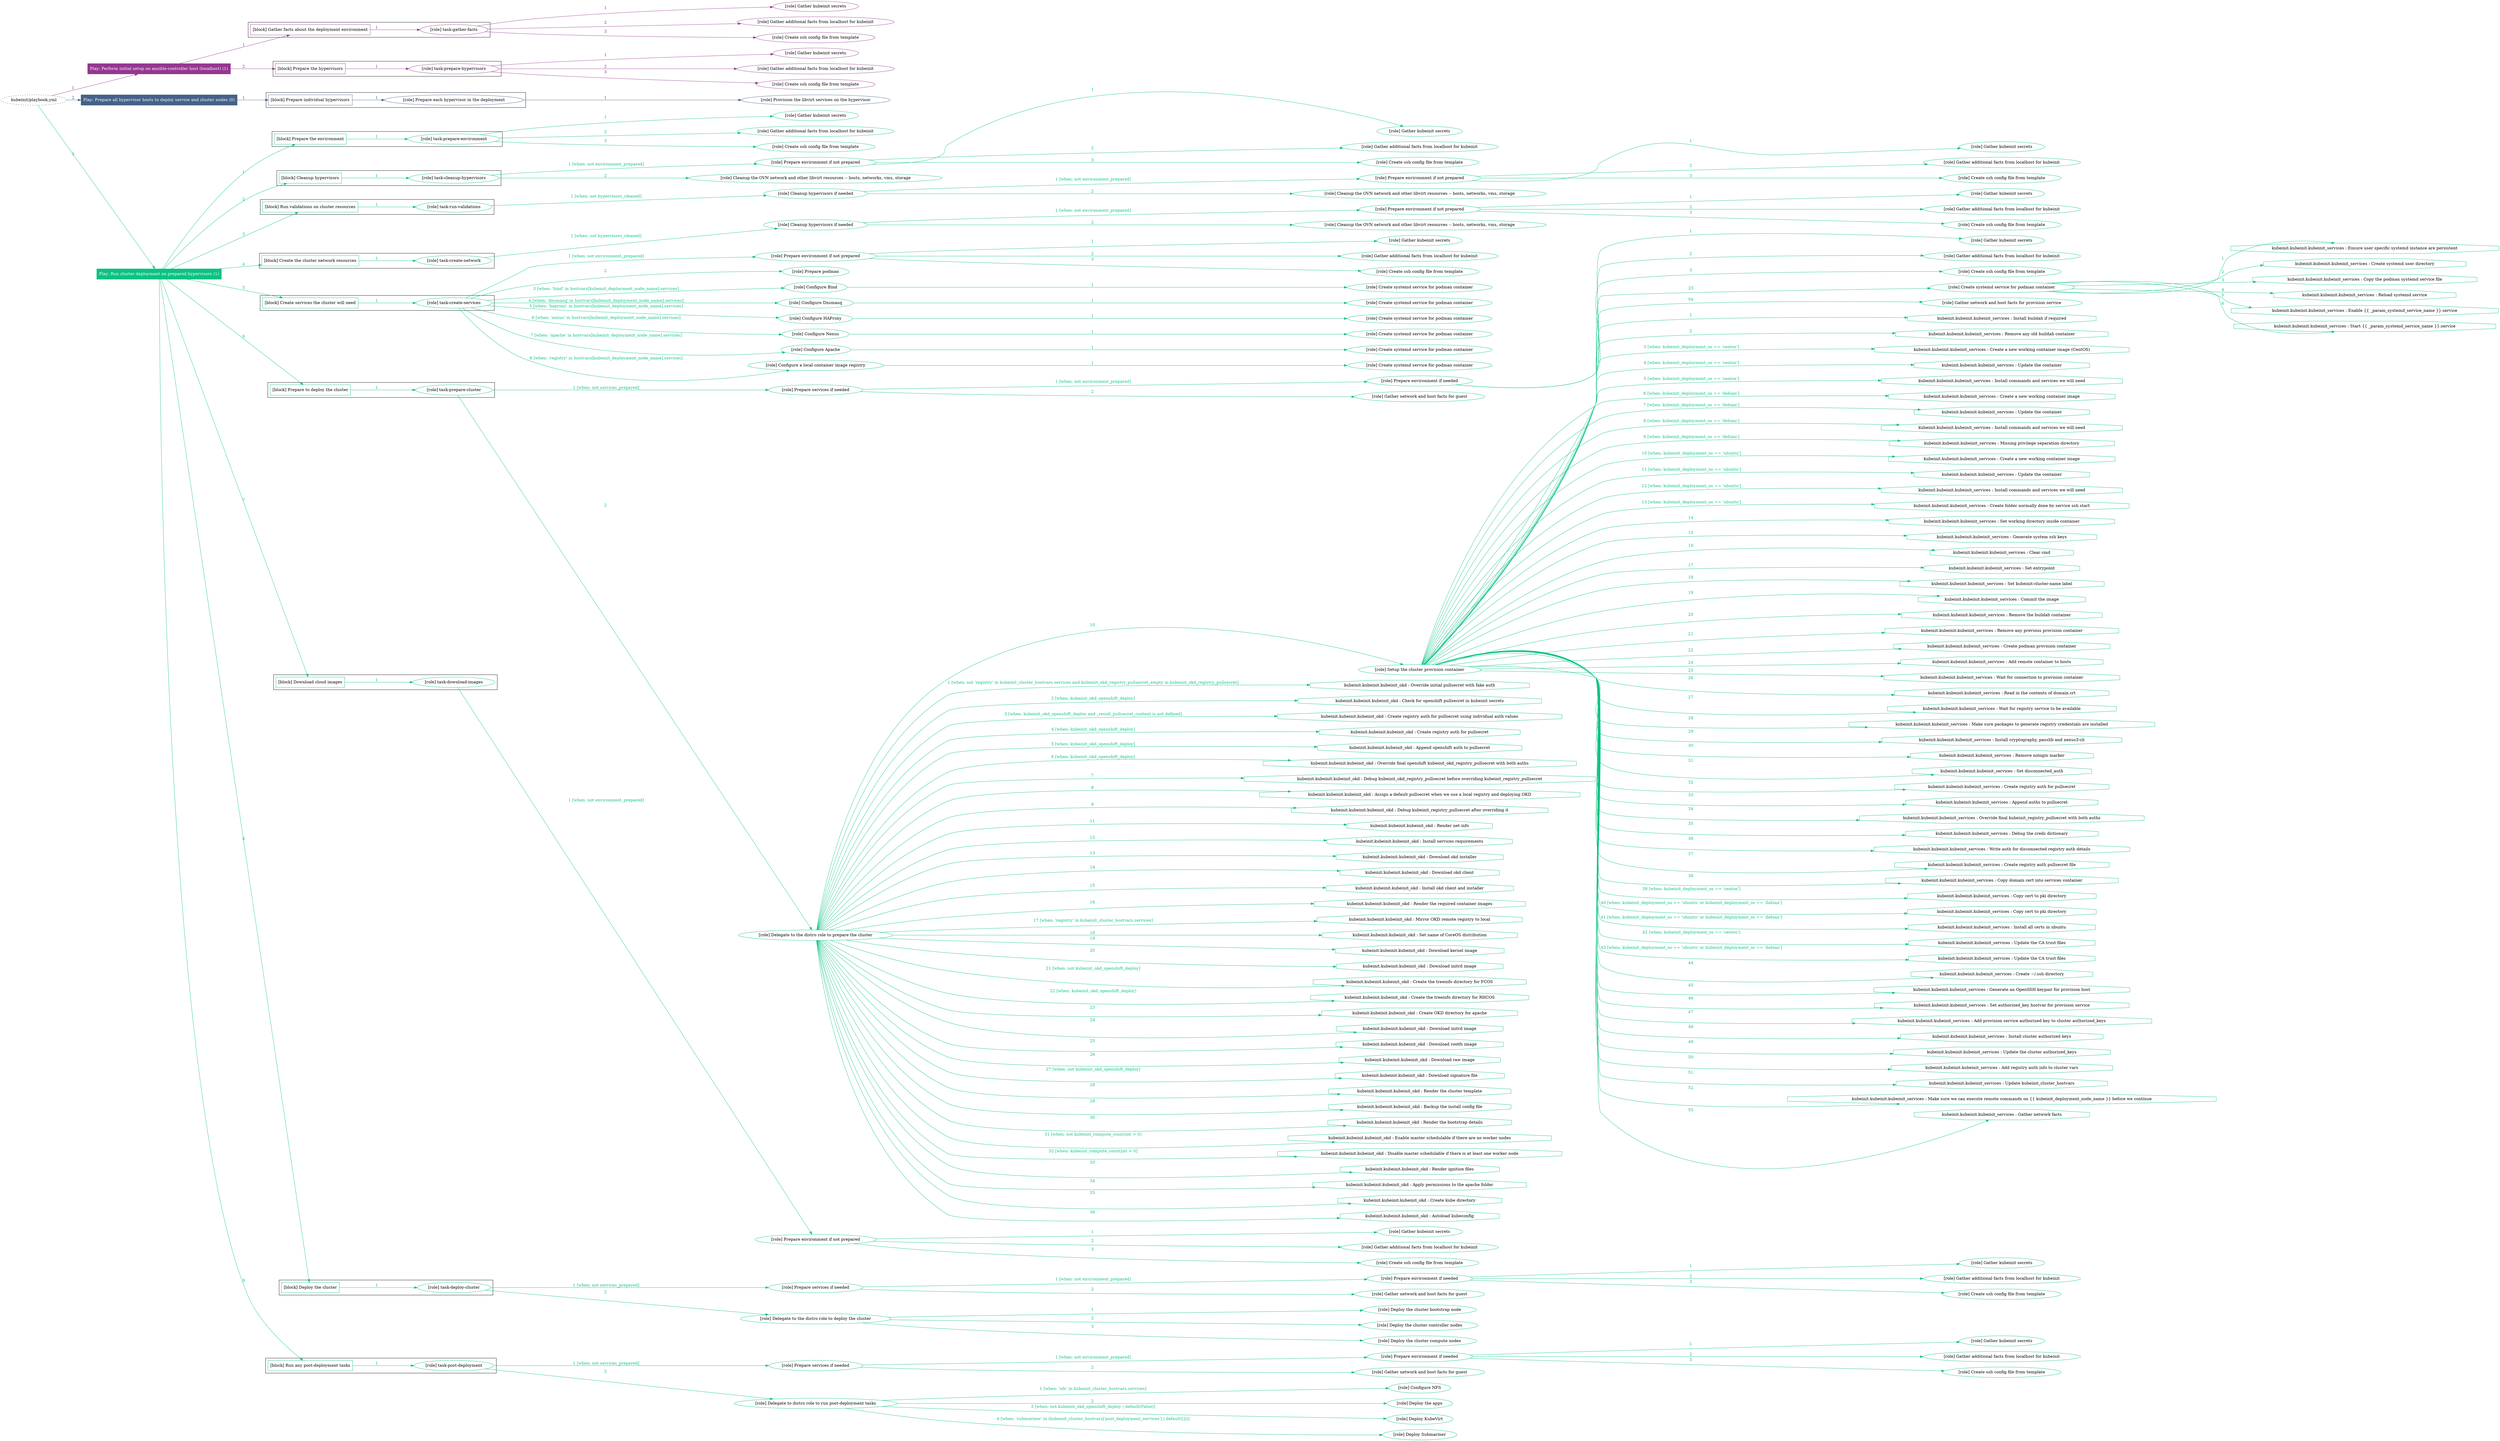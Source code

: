 digraph {
	graph [concentrate=true ordering=in rankdir=LR ratio=fill]
	edge [esep=5 sep=10]
	"kubeinit/playbook.yml" [URL="/home/runner/work/kubeinit/kubeinit/kubeinit/playbook.yml" id=playbook_b6aa4d21 style=dotted]
	play_61325c04 [label="Play: Perform initial setup on ansible-controller host (localhost) (1)" URL="/home/runner/work/kubeinit/kubeinit/kubeinit/playbook.yml" color="#953790" fontcolor="#ffffff" id=play_61325c04 shape=box style=filled tooltip=localhost]
	"kubeinit/playbook.yml" -> play_61325c04 [label="1 " color="#953790" fontcolor="#953790" id=edge_9616f0ef labeltooltip="1 " tooltip="1 "]
	subgraph "Gather kubeinit secrets" {
		role_d2b8ad46 [label="[role] Gather kubeinit secrets" URL="/home/runner/.ansible/collections/ansible_collections/kubeinit/kubeinit/roles/kubeinit_prepare/tasks/gather_kubeinit_facts.yml" color="#953790" id=role_d2b8ad46 tooltip="Gather kubeinit secrets"]
	}
	subgraph "Gather additional facts from localhost for kubeinit" {
		role_335375d6 [label="[role] Gather additional facts from localhost for kubeinit" URL="/home/runner/.ansible/collections/ansible_collections/kubeinit/kubeinit/roles/kubeinit_prepare/tasks/gather_kubeinit_facts.yml" color="#953790" id=role_335375d6 tooltip="Gather additional facts from localhost for kubeinit"]
	}
	subgraph "Create ssh config file from template" {
		role_e4326c37 [label="[role] Create ssh config file from template" URL="/home/runner/.ansible/collections/ansible_collections/kubeinit/kubeinit/roles/kubeinit_prepare/tasks/gather_kubeinit_facts.yml" color="#953790" id=role_e4326c37 tooltip="Create ssh config file from template"]
	}
	subgraph "task-gather-facts" {
		role_570a3e79 [label="[role] task-gather-facts" URL="/home/runner/work/kubeinit/kubeinit/kubeinit/playbook.yml" color="#953790" id=role_570a3e79 tooltip="task-gather-facts"]
		role_570a3e79 -> role_d2b8ad46 [label="1 " color="#953790" fontcolor="#953790" id=edge_dd83030a labeltooltip="1 " tooltip="1 "]
		role_570a3e79 -> role_335375d6 [label="2 " color="#953790" fontcolor="#953790" id=edge_8acf302f labeltooltip="2 " tooltip="2 "]
		role_570a3e79 -> role_e4326c37 [label="3 " color="#953790" fontcolor="#953790" id=edge_cd27e88a labeltooltip="3 " tooltip="3 "]
	}
	subgraph "Gather kubeinit secrets" {
		role_5d068c23 [label="[role] Gather kubeinit secrets" URL="/home/runner/.ansible/collections/ansible_collections/kubeinit/kubeinit/roles/kubeinit_prepare/tasks/gather_kubeinit_facts.yml" color="#953790" id=role_5d068c23 tooltip="Gather kubeinit secrets"]
	}
	subgraph "Gather additional facts from localhost for kubeinit" {
		role_e38d0046 [label="[role] Gather additional facts from localhost for kubeinit" URL="/home/runner/.ansible/collections/ansible_collections/kubeinit/kubeinit/roles/kubeinit_prepare/tasks/gather_kubeinit_facts.yml" color="#953790" id=role_e38d0046 tooltip="Gather additional facts from localhost for kubeinit"]
	}
	subgraph "Create ssh config file from template" {
		role_0237c399 [label="[role] Create ssh config file from template" URL="/home/runner/.ansible/collections/ansible_collections/kubeinit/kubeinit/roles/kubeinit_prepare/tasks/gather_kubeinit_facts.yml" color="#953790" id=role_0237c399 tooltip="Create ssh config file from template"]
	}
	subgraph "task-prepare-hypervisors" {
		role_eb60978f [label="[role] task-prepare-hypervisors" URL="/home/runner/work/kubeinit/kubeinit/kubeinit/playbook.yml" color="#953790" id=role_eb60978f tooltip="task-prepare-hypervisors"]
		role_eb60978f -> role_5d068c23 [label="1 " color="#953790" fontcolor="#953790" id=edge_e8f2acff labeltooltip="1 " tooltip="1 "]
		role_eb60978f -> role_e38d0046 [label="2 " color="#953790" fontcolor="#953790" id=edge_a785872f labeltooltip="2 " tooltip="2 "]
		role_eb60978f -> role_0237c399 [label="3 " color="#953790" fontcolor="#953790" id=edge_ae96277d labeltooltip="3 " tooltip="3 "]
	}
	subgraph "Play: Perform initial setup on ansible-controller host (localhost) (1)" {
		play_61325c04 -> block_11ffef70 [label=1 color="#953790" fontcolor="#953790" id=edge_ec316c90 labeltooltip=1 tooltip=1]
		subgraph cluster_block_11ffef70 {
			block_11ffef70 [label="[block] Gather facts about the deployment environment" URL="/home/runner/work/kubeinit/kubeinit/kubeinit/playbook.yml" color="#953790" id=block_11ffef70 labeltooltip="Gather facts about the deployment environment" shape=box tooltip="Gather facts about the deployment environment"]
			block_11ffef70 -> role_570a3e79 [label="1 " color="#953790" fontcolor="#953790" id=edge_ec29b833 labeltooltip="1 " tooltip="1 "]
		}
		play_61325c04 -> block_bfd279e8 [label=2 color="#953790" fontcolor="#953790" id=edge_40aa8d11 labeltooltip=2 tooltip=2]
		subgraph cluster_block_bfd279e8 {
			block_bfd279e8 [label="[block] Prepare the hypervisors" URL="/home/runner/work/kubeinit/kubeinit/kubeinit/playbook.yml" color="#953790" id=block_bfd279e8 labeltooltip="Prepare the hypervisors" shape=box tooltip="Prepare the hypervisors"]
			block_bfd279e8 -> role_eb60978f [label="1 " color="#953790" fontcolor="#953790" id=edge_50c23559 labeltooltip="1 " tooltip="1 "]
		}
	}
	play_564a5db9 [label="Play: Prepare all hypervisor hosts to deploy service and cluster nodes (0)" URL="/home/runner/work/kubeinit/kubeinit/kubeinit/playbook.yml" color="#446188" fontcolor="#ffffff" id=play_564a5db9 shape=box style=filled tooltip="Play: Prepare all hypervisor hosts to deploy service and cluster nodes (0)"]
	"kubeinit/playbook.yml" -> play_564a5db9 [label="2 " color="#446188" fontcolor="#446188" id=edge_6ca2d84f labeltooltip="2 " tooltip="2 "]
	subgraph "Provision the libvirt services on the hypervisor" {
		role_89275987 [label="[role] Provision the libvirt services on the hypervisor" URL="/home/runner/.ansible/collections/ansible_collections/kubeinit/kubeinit/roles/kubeinit_prepare/tasks/prepare_hypervisor.yml" color="#446188" id=role_89275987 tooltip="Provision the libvirt services on the hypervisor"]
	}
	subgraph "Prepare each hypervisor in the deployment" {
		role_5e94910c [label="[role] Prepare each hypervisor in the deployment" URL="/home/runner/work/kubeinit/kubeinit/kubeinit/playbook.yml" color="#446188" id=role_5e94910c tooltip="Prepare each hypervisor in the deployment"]
		role_5e94910c -> role_89275987 [label="1 " color="#446188" fontcolor="#446188" id=edge_b52bf2a8 labeltooltip="1 " tooltip="1 "]
	}
	subgraph "Play: Prepare all hypervisor hosts to deploy service and cluster nodes (0)" {
		play_564a5db9 -> block_dcf5bf2c [label=1 color="#446188" fontcolor="#446188" id=edge_9985400a labeltooltip=1 tooltip=1]
		subgraph cluster_block_dcf5bf2c {
			block_dcf5bf2c [label="[block] Prepare individual hypervisors" URL="/home/runner/work/kubeinit/kubeinit/kubeinit/playbook.yml" color="#446188" id=block_dcf5bf2c labeltooltip="Prepare individual hypervisors" shape=box tooltip="Prepare individual hypervisors"]
			block_dcf5bf2c -> role_5e94910c [label="1 " color="#446188" fontcolor="#446188" id=edge_b683e09a labeltooltip="1 " tooltip="1 "]
		}
	}
	play_ed174506 [label="Play: Run cluster deployment on prepared hypervisors (1)" URL="/home/runner/work/kubeinit/kubeinit/kubeinit/playbook.yml" color="#0ac281" fontcolor="#ffffff" id=play_ed174506 shape=box style=filled tooltip=localhost]
	"kubeinit/playbook.yml" -> play_ed174506 [label="3 " color="#0ac281" fontcolor="#0ac281" id=edge_b29fd7fc labeltooltip="3 " tooltip="3 "]
	subgraph "Gather kubeinit secrets" {
		role_3c1a7004 [label="[role] Gather kubeinit secrets" URL="/home/runner/.ansible/collections/ansible_collections/kubeinit/kubeinit/roles/kubeinit_prepare/tasks/gather_kubeinit_facts.yml" color="#0ac281" id=role_3c1a7004 tooltip="Gather kubeinit secrets"]
	}
	subgraph "Gather additional facts from localhost for kubeinit" {
		role_41409865 [label="[role] Gather additional facts from localhost for kubeinit" URL="/home/runner/.ansible/collections/ansible_collections/kubeinit/kubeinit/roles/kubeinit_prepare/tasks/gather_kubeinit_facts.yml" color="#0ac281" id=role_41409865 tooltip="Gather additional facts from localhost for kubeinit"]
	}
	subgraph "Create ssh config file from template" {
		role_c08ab964 [label="[role] Create ssh config file from template" URL="/home/runner/.ansible/collections/ansible_collections/kubeinit/kubeinit/roles/kubeinit_prepare/tasks/gather_kubeinit_facts.yml" color="#0ac281" id=role_c08ab964 tooltip="Create ssh config file from template"]
	}
	subgraph "task-prepare-environment" {
		role_7188576c [label="[role] task-prepare-environment" URL="/home/runner/work/kubeinit/kubeinit/kubeinit/playbook.yml" color="#0ac281" id=role_7188576c tooltip="task-prepare-environment"]
		role_7188576c -> role_3c1a7004 [label="1 " color="#0ac281" fontcolor="#0ac281" id=edge_773b18a6 labeltooltip="1 " tooltip="1 "]
		role_7188576c -> role_41409865 [label="2 " color="#0ac281" fontcolor="#0ac281" id=edge_ef144aec labeltooltip="2 " tooltip="2 "]
		role_7188576c -> role_c08ab964 [label="3 " color="#0ac281" fontcolor="#0ac281" id=edge_e3fb5b24 labeltooltip="3 " tooltip="3 "]
	}
	subgraph "Gather kubeinit secrets" {
		role_d3f21364 [label="[role] Gather kubeinit secrets" URL="/home/runner/.ansible/collections/ansible_collections/kubeinit/kubeinit/roles/kubeinit_prepare/tasks/gather_kubeinit_facts.yml" color="#0ac281" id=role_d3f21364 tooltip="Gather kubeinit secrets"]
	}
	subgraph "Gather additional facts from localhost for kubeinit" {
		role_d5d7c344 [label="[role] Gather additional facts from localhost for kubeinit" URL="/home/runner/.ansible/collections/ansible_collections/kubeinit/kubeinit/roles/kubeinit_prepare/tasks/gather_kubeinit_facts.yml" color="#0ac281" id=role_d5d7c344 tooltip="Gather additional facts from localhost for kubeinit"]
	}
	subgraph "Create ssh config file from template" {
		role_deb9660c [label="[role] Create ssh config file from template" URL="/home/runner/.ansible/collections/ansible_collections/kubeinit/kubeinit/roles/kubeinit_prepare/tasks/gather_kubeinit_facts.yml" color="#0ac281" id=role_deb9660c tooltip="Create ssh config file from template"]
	}
	subgraph "Prepare environment if not prepared" {
		role_8dfb599c [label="[role] Prepare environment if not prepared" URL="/home/runner/.ansible/collections/ansible_collections/kubeinit/kubeinit/roles/kubeinit_prepare/tasks/cleanup_hypervisors.yml" color="#0ac281" id=role_8dfb599c tooltip="Prepare environment if not prepared"]
		role_8dfb599c -> role_d3f21364 [label="1 " color="#0ac281" fontcolor="#0ac281" id=edge_393cd8bc labeltooltip="1 " tooltip="1 "]
		role_8dfb599c -> role_d5d7c344 [label="2 " color="#0ac281" fontcolor="#0ac281" id=edge_4ceae8fb labeltooltip="2 " tooltip="2 "]
		role_8dfb599c -> role_deb9660c [label="3 " color="#0ac281" fontcolor="#0ac281" id=edge_57c1e11a labeltooltip="3 " tooltip="3 "]
	}
	subgraph "Cleanup the OVN network and other libvirt resources -- hosts, networks, vms, storage" {
		role_f3d1693a [label="[role] Cleanup the OVN network and other libvirt resources -- hosts, networks, vms, storage" URL="/home/runner/.ansible/collections/ansible_collections/kubeinit/kubeinit/roles/kubeinit_prepare/tasks/cleanup_hypervisors.yml" color="#0ac281" id=role_f3d1693a tooltip="Cleanup the OVN network and other libvirt resources -- hosts, networks, vms, storage"]
	}
	subgraph "task-cleanup-hypervisors" {
		role_461d84d1 [label="[role] task-cleanup-hypervisors" URL="/home/runner/work/kubeinit/kubeinit/kubeinit/playbook.yml" color="#0ac281" id=role_461d84d1 tooltip="task-cleanup-hypervisors"]
		role_461d84d1 -> role_8dfb599c [label="1 [when: not environment_prepared]" color="#0ac281" fontcolor="#0ac281" id=edge_01fd95b0 labeltooltip="1 [when: not environment_prepared]" tooltip="1 [when: not environment_prepared]"]
		role_461d84d1 -> role_f3d1693a [label="2 " color="#0ac281" fontcolor="#0ac281" id=edge_aa061d20 labeltooltip="2 " tooltip="2 "]
	}
	subgraph "Gather kubeinit secrets" {
		role_2906ec55 [label="[role] Gather kubeinit secrets" URL="/home/runner/.ansible/collections/ansible_collections/kubeinit/kubeinit/roles/kubeinit_prepare/tasks/gather_kubeinit_facts.yml" color="#0ac281" id=role_2906ec55 tooltip="Gather kubeinit secrets"]
	}
	subgraph "Gather additional facts from localhost for kubeinit" {
		role_6fb3b26f [label="[role] Gather additional facts from localhost for kubeinit" URL="/home/runner/.ansible/collections/ansible_collections/kubeinit/kubeinit/roles/kubeinit_prepare/tasks/gather_kubeinit_facts.yml" color="#0ac281" id=role_6fb3b26f tooltip="Gather additional facts from localhost for kubeinit"]
	}
	subgraph "Create ssh config file from template" {
		role_0daedacb [label="[role] Create ssh config file from template" URL="/home/runner/.ansible/collections/ansible_collections/kubeinit/kubeinit/roles/kubeinit_prepare/tasks/gather_kubeinit_facts.yml" color="#0ac281" id=role_0daedacb tooltip="Create ssh config file from template"]
	}
	subgraph "Prepare environment if not prepared" {
		role_fa1f4482 [label="[role] Prepare environment if not prepared" URL="/home/runner/.ansible/collections/ansible_collections/kubeinit/kubeinit/roles/kubeinit_prepare/tasks/cleanup_hypervisors.yml" color="#0ac281" id=role_fa1f4482 tooltip="Prepare environment if not prepared"]
		role_fa1f4482 -> role_2906ec55 [label="1 " color="#0ac281" fontcolor="#0ac281" id=edge_4da3c0e5 labeltooltip="1 " tooltip="1 "]
		role_fa1f4482 -> role_6fb3b26f [label="2 " color="#0ac281" fontcolor="#0ac281" id=edge_47da94ed labeltooltip="2 " tooltip="2 "]
		role_fa1f4482 -> role_0daedacb [label="3 " color="#0ac281" fontcolor="#0ac281" id=edge_0a2d7e18 labeltooltip="3 " tooltip="3 "]
	}
	subgraph "Cleanup the OVN network and other libvirt resources -- hosts, networks, vms, storage" {
		role_3ade6a2e [label="[role] Cleanup the OVN network and other libvirt resources -- hosts, networks, vms, storage" URL="/home/runner/.ansible/collections/ansible_collections/kubeinit/kubeinit/roles/kubeinit_prepare/tasks/cleanup_hypervisors.yml" color="#0ac281" id=role_3ade6a2e tooltip="Cleanup the OVN network and other libvirt resources -- hosts, networks, vms, storage"]
	}
	subgraph "Cleanup hypervisors if needed" {
		role_0bee0e21 [label="[role] Cleanup hypervisors if needed" URL="/home/runner/.ansible/collections/ansible_collections/kubeinit/kubeinit/roles/kubeinit_validations/tasks/main.yml" color="#0ac281" id=role_0bee0e21 tooltip="Cleanup hypervisors if needed"]
		role_0bee0e21 -> role_fa1f4482 [label="1 [when: not environment_prepared]" color="#0ac281" fontcolor="#0ac281" id=edge_f1ef6815 labeltooltip="1 [when: not environment_prepared]" tooltip="1 [when: not environment_prepared]"]
		role_0bee0e21 -> role_3ade6a2e [label="2 " color="#0ac281" fontcolor="#0ac281" id=edge_a77dd48d labeltooltip="2 " tooltip="2 "]
	}
	subgraph "task-run-validations" {
		role_0708a953 [label="[role] task-run-validations" URL="/home/runner/work/kubeinit/kubeinit/kubeinit/playbook.yml" color="#0ac281" id=role_0708a953 tooltip="task-run-validations"]
		role_0708a953 -> role_0bee0e21 [label="1 [when: not hypervisors_cleaned]" color="#0ac281" fontcolor="#0ac281" id=edge_394b3b26 labeltooltip="1 [when: not hypervisors_cleaned]" tooltip="1 [when: not hypervisors_cleaned]"]
	}
	subgraph "Gather kubeinit secrets" {
		role_7f368fa0 [label="[role] Gather kubeinit secrets" URL="/home/runner/.ansible/collections/ansible_collections/kubeinit/kubeinit/roles/kubeinit_prepare/tasks/gather_kubeinit_facts.yml" color="#0ac281" id=role_7f368fa0 tooltip="Gather kubeinit secrets"]
	}
	subgraph "Gather additional facts from localhost for kubeinit" {
		role_abfb4445 [label="[role] Gather additional facts from localhost for kubeinit" URL="/home/runner/.ansible/collections/ansible_collections/kubeinit/kubeinit/roles/kubeinit_prepare/tasks/gather_kubeinit_facts.yml" color="#0ac281" id=role_abfb4445 tooltip="Gather additional facts from localhost for kubeinit"]
	}
	subgraph "Create ssh config file from template" {
		role_7c84c3c0 [label="[role] Create ssh config file from template" URL="/home/runner/.ansible/collections/ansible_collections/kubeinit/kubeinit/roles/kubeinit_prepare/tasks/gather_kubeinit_facts.yml" color="#0ac281" id=role_7c84c3c0 tooltip="Create ssh config file from template"]
	}
	subgraph "Prepare environment if not prepared" {
		role_85a70e65 [label="[role] Prepare environment if not prepared" URL="/home/runner/.ansible/collections/ansible_collections/kubeinit/kubeinit/roles/kubeinit_prepare/tasks/cleanup_hypervisors.yml" color="#0ac281" id=role_85a70e65 tooltip="Prepare environment if not prepared"]
		role_85a70e65 -> role_7f368fa0 [label="1 " color="#0ac281" fontcolor="#0ac281" id=edge_f65ed150 labeltooltip="1 " tooltip="1 "]
		role_85a70e65 -> role_abfb4445 [label="2 " color="#0ac281" fontcolor="#0ac281" id=edge_4318a133 labeltooltip="2 " tooltip="2 "]
		role_85a70e65 -> role_7c84c3c0 [label="3 " color="#0ac281" fontcolor="#0ac281" id=edge_f90d38c7 labeltooltip="3 " tooltip="3 "]
	}
	subgraph "Cleanup the OVN network and other libvirt resources -- hosts, networks, vms, storage" {
		role_61028fb9 [label="[role] Cleanup the OVN network and other libvirt resources -- hosts, networks, vms, storage" URL="/home/runner/.ansible/collections/ansible_collections/kubeinit/kubeinit/roles/kubeinit_prepare/tasks/cleanup_hypervisors.yml" color="#0ac281" id=role_61028fb9 tooltip="Cleanup the OVN network and other libvirt resources -- hosts, networks, vms, storage"]
	}
	subgraph "Cleanup hypervisors if needed" {
		role_c942fc6d [label="[role] Cleanup hypervisors if needed" URL="/home/runner/.ansible/collections/ansible_collections/kubeinit/kubeinit/roles/kubeinit_libvirt/tasks/create_network.yml" color="#0ac281" id=role_c942fc6d tooltip="Cleanup hypervisors if needed"]
		role_c942fc6d -> role_85a70e65 [label="1 [when: not environment_prepared]" color="#0ac281" fontcolor="#0ac281" id=edge_ad670d66 labeltooltip="1 [when: not environment_prepared]" tooltip="1 [when: not environment_prepared]"]
		role_c942fc6d -> role_61028fb9 [label="2 " color="#0ac281" fontcolor="#0ac281" id=edge_a4a997ac labeltooltip="2 " tooltip="2 "]
	}
	subgraph "task-create-network" {
		role_cd7d4ddb [label="[role] task-create-network" URL="/home/runner/work/kubeinit/kubeinit/kubeinit/playbook.yml" color="#0ac281" id=role_cd7d4ddb tooltip="task-create-network"]
		role_cd7d4ddb -> role_c942fc6d [label="1 [when: not hypervisors_cleaned]" color="#0ac281" fontcolor="#0ac281" id=edge_aa088ae9 labeltooltip="1 [when: not hypervisors_cleaned]" tooltip="1 [when: not hypervisors_cleaned]"]
	}
	subgraph "Gather kubeinit secrets" {
		role_c9a61aac [label="[role] Gather kubeinit secrets" URL="/home/runner/.ansible/collections/ansible_collections/kubeinit/kubeinit/roles/kubeinit_prepare/tasks/gather_kubeinit_facts.yml" color="#0ac281" id=role_c9a61aac tooltip="Gather kubeinit secrets"]
	}
	subgraph "Gather additional facts from localhost for kubeinit" {
		role_7d89f8f7 [label="[role] Gather additional facts from localhost for kubeinit" URL="/home/runner/.ansible/collections/ansible_collections/kubeinit/kubeinit/roles/kubeinit_prepare/tasks/gather_kubeinit_facts.yml" color="#0ac281" id=role_7d89f8f7 tooltip="Gather additional facts from localhost for kubeinit"]
	}
	subgraph "Create ssh config file from template" {
		role_99691894 [label="[role] Create ssh config file from template" URL="/home/runner/.ansible/collections/ansible_collections/kubeinit/kubeinit/roles/kubeinit_prepare/tasks/gather_kubeinit_facts.yml" color="#0ac281" id=role_99691894 tooltip="Create ssh config file from template"]
	}
	subgraph "Prepare environment if not prepared" {
		role_ae1747ac [label="[role] Prepare environment if not prepared" URL="/home/runner/.ansible/collections/ansible_collections/kubeinit/kubeinit/roles/kubeinit_services/tasks/main.yml" color="#0ac281" id=role_ae1747ac tooltip="Prepare environment if not prepared"]
		role_ae1747ac -> role_c9a61aac [label="1 " color="#0ac281" fontcolor="#0ac281" id=edge_853b9914 labeltooltip="1 " tooltip="1 "]
		role_ae1747ac -> role_7d89f8f7 [label="2 " color="#0ac281" fontcolor="#0ac281" id=edge_37040906 labeltooltip="2 " tooltip="2 "]
		role_ae1747ac -> role_99691894 [label="3 " color="#0ac281" fontcolor="#0ac281" id=edge_2447ec65 labeltooltip="3 " tooltip="3 "]
	}
	subgraph "Prepare podman" {
		role_b108cc27 [label="[role] Prepare podman" URL="/home/runner/.ansible/collections/ansible_collections/kubeinit/kubeinit/roles/kubeinit_services/tasks/00_create_service_pod.yml" color="#0ac281" id=role_b108cc27 tooltip="Prepare podman"]
	}
	subgraph "Create systemd service for podman container" {
		role_64290d7d [label="[role] Create systemd service for podman container" URL="/home/runner/.ansible/collections/ansible_collections/kubeinit/kubeinit/roles/kubeinit_bind/tasks/main.yml" color="#0ac281" id=role_64290d7d tooltip="Create systemd service for podman container"]
	}
	subgraph "Configure Bind" {
		role_7a2a8eee [label="[role] Configure Bind" URL="/home/runner/.ansible/collections/ansible_collections/kubeinit/kubeinit/roles/kubeinit_services/tasks/start_services_containers.yml" color="#0ac281" id=role_7a2a8eee tooltip="Configure Bind"]
		role_7a2a8eee -> role_64290d7d [label="1 " color="#0ac281" fontcolor="#0ac281" id=edge_ab8bd03d labeltooltip="1 " tooltip="1 "]
	}
	subgraph "Create systemd service for podman container" {
		role_9befe180 [label="[role] Create systemd service for podman container" URL="/home/runner/.ansible/collections/ansible_collections/kubeinit/kubeinit/roles/kubeinit_dnsmasq/tasks/main.yml" color="#0ac281" id=role_9befe180 tooltip="Create systemd service for podman container"]
	}
	subgraph "Configure Dnsmasq" {
		role_494a5c20 [label="[role] Configure Dnsmasq" URL="/home/runner/.ansible/collections/ansible_collections/kubeinit/kubeinit/roles/kubeinit_services/tasks/start_services_containers.yml" color="#0ac281" id=role_494a5c20 tooltip="Configure Dnsmasq"]
		role_494a5c20 -> role_9befe180 [label="1 " color="#0ac281" fontcolor="#0ac281" id=edge_f6b396b3 labeltooltip="1 " tooltip="1 "]
	}
	subgraph "Create systemd service for podman container" {
		role_f214b555 [label="[role] Create systemd service for podman container" URL="/home/runner/.ansible/collections/ansible_collections/kubeinit/kubeinit/roles/kubeinit_haproxy/tasks/main.yml" color="#0ac281" id=role_f214b555 tooltip="Create systemd service for podman container"]
	}
	subgraph "Configure HAProxy" {
		role_b285586b [label="[role] Configure HAProxy" URL="/home/runner/.ansible/collections/ansible_collections/kubeinit/kubeinit/roles/kubeinit_services/tasks/start_services_containers.yml" color="#0ac281" id=role_b285586b tooltip="Configure HAProxy"]
		role_b285586b -> role_f214b555 [label="1 " color="#0ac281" fontcolor="#0ac281" id=edge_0946cf79 labeltooltip="1 " tooltip="1 "]
	}
	subgraph "Create systemd service for podman container" {
		role_b0d17f29 [label="[role] Create systemd service for podman container" URL="/home/runner/.ansible/collections/ansible_collections/kubeinit/kubeinit/roles/kubeinit_nexus/tasks/main.yml" color="#0ac281" id=role_b0d17f29 tooltip="Create systemd service for podman container"]
	}
	subgraph "Configure Nexus" {
		role_e0e0fa26 [label="[role] Configure Nexus" URL="/home/runner/.ansible/collections/ansible_collections/kubeinit/kubeinit/roles/kubeinit_services/tasks/start_services_containers.yml" color="#0ac281" id=role_e0e0fa26 tooltip="Configure Nexus"]
		role_e0e0fa26 -> role_b0d17f29 [label="1 " color="#0ac281" fontcolor="#0ac281" id=edge_9e0e690a labeltooltip="1 " tooltip="1 "]
	}
	subgraph "Create systemd service for podman container" {
		role_edbcfca0 [label="[role] Create systemd service for podman container" URL="/home/runner/.ansible/collections/ansible_collections/kubeinit/kubeinit/roles/kubeinit_apache/tasks/main.yml" color="#0ac281" id=role_edbcfca0 tooltip="Create systemd service for podman container"]
	}
	subgraph "Configure Apache" {
		role_c8026234 [label="[role] Configure Apache" URL="/home/runner/.ansible/collections/ansible_collections/kubeinit/kubeinit/roles/kubeinit_services/tasks/start_services_containers.yml" color="#0ac281" id=role_c8026234 tooltip="Configure Apache"]
		role_c8026234 -> role_edbcfca0 [label="1 " color="#0ac281" fontcolor="#0ac281" id=edge_78694d2e labeltooltip="1 " tooltip="1 "]
	}
	subgraph "Create systemd service for podman container" {
		role_2b341d96 [label="[role] Create systemd service for podman container" URL="/home/runner/.ansible/collections/ansible_collections/kubeinit/kubeinit/roles/kubeinit_registry/tasks/main.yml" color="#0ac281" id=role_2b341d96 tooltip="Create systemd service for podman container"]
	}
	subgraph "Configure a local container image registry" {
		role_29584bb7 [label="[role] Configure a local container image registry" URL="/home/runner/.ansible/collections/ansible_collections/kubeinit/kubeinit/roles/kubeinit_services/tasks/start_services_containers.yml" color="#0ac281" id=role_29584bb7 tooltip="Configure a local container image registry"]
		role_29584bb7 -> role_2b341d96 [label="1 " color="#0ac281" fontcolor="#0ac281" id=edge_968aba84 labeltooltip="1 " tooltip="1 "]
	}
	subgraph "task-create-services" {
		role_4309518d [label="[role] task-create-services" URL="/home/runner/work/kubeinit/kubeinit/kubeinit/playbook.yml" color="#0ac281" id=role_4309518d tooltip="task-create-services"]
		role_4309518d -> role_ae1747ac [label="1 [when: not environment_prepared]" color="#0ac281" fontcolor="#0ac281" id=edge_28306c61 labeltooltip="1 [when: not environment_prepared]" tooltip="1 [when: not environment_prepared]"]
		role_4309518d -> role_b108cc27 [label="2 " color="#0ac281" fontcolor="#0ac281" id=edge_7025b116 labeltooltip="2 " tooltip="2 "]
		role_4309518d -> role_7a2a8eee [label="3 [when: 'bind' in hostvars[kubeinit_deployment_node_name].services]" color="#0ac281" fontcolor="#0ac281" id=edge_96fb316e labeltooltip="3 [when: 'bind' in hostvars[kubeinit_deployment_node_name].services]" tooltip="3 [when: 'bind' in hostvars[kubeinit_deployment_node_name].services]"]
		role_4309518d -> role_494a5c20 [label="4 [when: 'dnsmasq' in hostvars[kubeinit_deployment_node_name].services]" color="#0ac281" fontcolor="#0ac281" id=edge_b92e2325 labeltooltip="4 [when: 'dnsmasq' in hostvars[kubeinit_deployment_node_name].services]" tooltip="4 [when: 'dnsmasq' in hostvars[kubeinit_deployment_node_name].services]"]
		role_4309518d -> role_b285586b [label="5 [when: 'haproxy' in hostvars[kubeinit_deployment_node_name].services]" color="#0ac281" fontcolor="#0ac281" id=edge_99924a7b labeltooltip="5 [when: 'haproxy' in hostvars[kubeinit_deployment_node_name].services]" tooltip="5 [when: 'haproxy' in hostvars[kubeinit_deployment_node_name].services]"]
		role_4309518d -> role_e0e0fa26 [label="6 [when: 'nexus' in hostvars[kubeinit_deployment_node_name].services]" color="#0ac281" fontcolor="#0ac281" id=edge_0ec5b68f labeltooltip="6 [when: 'nexus' in hostvars[kubeinit_deployment_node_name].services]" tooltip="6 [when: 'nexus' in hostvars[kubeinit_deployment_node_name].services]"]
		role_4309518d -> role_c8026234 [label="7 [when: 'apache' in hostvars[kubeinit_deployment_node_name].services]" color="#0ac281" fontcolor="#0ac281" id=edge_b68c3aec labeltooltip="7 [when: 'apache' in hostvars[kubeinit_deployment_node_name].services]" tooltip="7 [when: 'apache' in hostvars[kubeinit_deployment_node_name].services]"]
		role_4309518d -> role_29584bb7 [label="8 [when: 'registry' in hostvars[kubeinit_deployment_node_name].services]" color="#0ac281" fontcolor="#0ac281" id=edge_fad5d5b0 labeltooltip="8 [when: 'registry' in hostvars[kubeinit_deployment_node_name].services]" tooltip="8 [when: 'registry' in hostvars[kubeinit_deployment_node_name].services]"]
	}
	subgraph "Gather kubeinit secrets" {
		role_85a4081b [label="[role] Gather kubeinit secrets" URL="/home/runner/.ansible/collections/ansible_collections/kubeinit/kubeinit/roles/kubeinit_prepare/tasks/gather_kubeinit_facts.yml" color="#0ac281" id=role_85a4081b tooltip="Gather kubeinit secrets"]
	}
	subgraph "Gather additional facts from localhost for kubeinit" {
		role_6b840b48 [label="[role] Gather additional facts from localhost for kubeinit" URL="/home/runner/.ansible/collections/ansible_collections/kubeinit/kubeinit/roles/kubeinit_prepare/tasks/gather_kubeinit_facts.yml" color="#0ac281" id=role_6b840b48 tooltip="Gather additional facts from localhost for kubeinit"]
	}
	subgraph "Create ssh config file from template" {
		role_8e1d2352 [label="[role] Create ssh config file from template" URL="/home/runner/.ansible/collections/ansible_collections/kubeinit/kubeinit/roles/kubeinit_prepare/tasks/gather_kubeinit_facts.yml" color="#0ac281" id=role_8e1d2352 tooltip="Create ssh config file from template"]
	}
	subgraph "Prepare environment if needed" {
		role_53d9e7ee [label="[role] Prepare environment if needed" URL="/home/runner/.ansible/collections/ansible_collections/kubeinit/kubeinit/roles/kubeinit_services/tasks/prepare_services.yml" color="#0ac281" id=role_53d9e7ee tooltip="Prepare environment if needed"]
		role_53d9e7ee -> role_85a4081b [label="1 " color="#0ac281" fontcolor="#0ac281" id=edge_2ad5bf16 labeltooltip="1 " tooltip="1 "]
		role_53d9e7ee -> role_6b840b48 [label="2 " color="#0ac281" fontcolor="#0ac281" id=edge_a676cc92 labeltooltip="2 " tooltip="2 "]
		role_53d9e7ee -> role_8e1d2352 [label="3 " color="#0ac281" fontcolor="#0ac281" id=edge_b67de709 labeltooltip="3 " tooltip="3 "]
	}
	subgraph "Gather network and host facts for guest" {
		role_9cf7afaf [label="[role] Gather network and host facts for guest" URL="/home/runner/.ansible/collections/ansible_collections/kubeinit/kubeinit/roles/kubeinit_services/tasks/prepare_services.yml" color="#0ac281" id=role_9cf7afaf tooltip="Gather network and host facts for guest"]
	}
	subgraph "Prepare services if needed" {
		role_1e131889 [label="[role] Prepare services if needed" URL="/home/runner/.ansible/collections/ansible_collections/kubeinit/kubeinit/roles/kubeinit_prepare/tasks/prepare_cluster.yml" color="#0ac281" id=role_1e131889 tooltip="Prepare services if needed"]
		role_1e131889 -> role_53d9e7ee [label="1 [when: not environment_prepared]" color="#0ac281" fontcolor="#0ac281" id=edge_36b515aa labeltooltip="1 [when: not environment_prepared]" tooltip="1 [when: not environment_prepared]"]
		role_1e131889 -> role_9cf7afaf [label="2 " color="#0ac281" fontcolor="#0ac281" id=edge_65b7f88b labeltooltip="2 " tooltip="2 "]
	}
	subgraph "Create systemd service for podman container" {
		role_e86ecaa3 [label="[role] Create systemd service for podman container" URL="/home/runner/.ansible/collections/ansible_collections/kubeinit/kubeinit/roles/kubeinit_services/tasks/create_provision_container.yml" color="#0ac281" id=role_e86ecaa3 tooltip="Create systemd service for podman container"]
		task_544658b9 [label="kubeinit.kubeinit.kubeinit_services : Ensure user specific systemd instance are persistent" URL="/home/runner/.ansible/collections/ansible_collections/kubeinit/kubeinit/roles/kubeinit_services/tasks/create_managed_service.yml" color="#0ac281" id=task_544658b9 shape=octagon tooltip="kubeinit.kubeinit.kubeinit_services : Ensure user specific systemd instance are persistent"]
		role_e86ecaa3 -> task_544658b9 [label="1 " color="#0ac281" fontcolor="#0ac281" id=edge_47ebae8c labeltooltip="1 " tooltip="1 "]
		task_4c5711fd [label="kubeinit.kubeinit.kubeinit_services : Create systemd user directory" URL="/home/runner/.ansible/collections/ansible_collections/kubeinit/kubeinit/roles/kubeinit_services/tasks/create_managed_service.yml" color="#0ac281" id=task_4c5711fd shape=octagon tooltip="kubeinit.kubeinit.kubeinit_services : Create systemd user directory"]
		role_e86ecaa3 -> task_4c5711fd [label="2 " color="#0ac281" fontcolor="#0ac281" id=edge_f6826915 labeltooltip="2 " tooltip="2 "]
		task_c03160c4 [label="kubeinit.kubeinit.kubeinit_services : Copy the podman systemd service file" URL="/home/runner/.ansible/collections/ansible_collections/kubeinit/kubeinit/roles/kubeinit_services/tasks/create_managed_service.yml" color="#0ac281" id=task_c03160c4 shape=octagon tooltip="kubeinit.kubeinit.kubeinit_services : Copy the podman systemd service file"]
		role_e86ecaa3 -> task_c03160c4 [label="3 " color="#0ac281" fontcolor="#0ac281" id=edge_441f1f32 labeltooltip="3 " tooltip="3 "]
		task_ad2d6bd1 [label="kubeinit.kubeinit.kubeinit_services : Reload systemd service" URL="/home/runner/.ansible/collections/ansible_collections/kubeinit/kubeinit/roles/kubeinit_services/tasks/create_managed_service.yml" color="#0ac281" id=task_ad2d6bd1 shape=octagon tooltip="kubeinit.kubeinit.kubeinit_services : Reload systemd service"]
		role_e86ecaa3 -> task_ad2d6bd1 [label="4 " color="#0ac281" fontcolor="#0ac281" id=edge_c31b705b labeltooltip="4 " tooltip="4 "]
		task_04014117 [label="kubeinit.kubeinit.kubeinit_services : Enable {{ _param_systemd_service_name }}.service" URL="/home/runner/.ansible/collections/ansible_collections/kubeinit/kubeinit/roles/kubeinit_services/tasks/create_managed_service.yml" color="#0ac281" id=task_04014117 shape=octagon tooltip="kubeinit.kubeinit.kubeinit_services : Enable {{ _param_systemd_service_name }}.service"]
		role_e86ecaa3 -> task_04014117 [label="5 " color="#0ac281" fontcolor="#0ac281" id=edge_ab889379 labeltooltip="5 " tooltip="5 "]
		task_a8492508 [label="kubeinit.kubeinit.kubeinit_services : Start {{ _param_systemd_service_name }}.service" URL="/home/runner/.ansible/collections/ansible_collections/kubeinit/kubeinit/roles/kubeinit_services/tasks/create_managed_service.yml" color="#0ac281" id=task_a8492508 shape=octagon tooltip="kubeinit.kubeinit.kubeinit_services : Start {{ _param_systemd_service_name }}.service"]
		role_e86ecaa3 -> task_a8492508 [label="6 " color="#0ac281" fontcolor="#0ac281" id=edge_08b8bc03 labeltooltip="6 " tooltip="6 "]
	}
	subgraph "Gather network and host facts for provision service" {
		role_fc216575 [label="[role] Gather network and host facts for provision service" URL="/home/runner/.ansible/collections/ansible_collections/kubeinit/kubeinit/roles/kubeinit_services/tasks/create_provision_container.yml" color="#0ac281" id=role_fc216575 tooltip="Gather network and host facts for provision service"]
	}
	subgraph "Setup the cluster provision container" {
		role_ca184238 [label="[role] Setup the cluster provision container" URL="/home/runner/.ansible/collections/ansible_collections/kubeinit/kubeinit/roles/kubeinit_okd/tasks/prepare_cluster.yml" color="#0ac281" id=role_ca184238 tooltip="Setup the cluster provision container"]
		task_1e08d6ab [label="kubeinit.kubeinit.kubeinit_services : Install buildah if required" URL="/home/runner/.ansible/collections/ansible_collections/kubeinit/kubeinit/roles/kubeinit_services/tasks/create_provision_container.yml" color="#0ac281" id=task_1e08d6ab shape=octagon tooltip="kubeinit.kubeinit.kubeinit_services : Install buildah if required"]
		role_ca184238 -> task_1e08d6ab [label="1 " color="#0ac281" fontcolor="#0ac281" id=edge_ba1f3433 labeltooltip="1 " tooltip="1 "]
		task_af5e1181 [label="kubeinit.kubeinit.kubeinit_services : Remove any old buildah container" URL="/home/runner/.ansible/collections/ansible_collections/kubeinit/kubeinit/roles/kubeinit_services/tasks/create_provision_container.yml" color="#0ac281" id=task_af5e1181 shape=octagon tooltip="kubeinit.kubeinit.kubeinit_services : Remove any old buildah container"]
		role_ca184238 -> task_af5e1181 [label="2 " color="#0ac281" fontcolor="#0ac281" id=edge_3c7af638 labeltooltip="2 " tooltip="2 "]
		task_afa326db [label="kubeinit.kubeinit.kubeinit_services : Create a new working container image (CentOS)" URL="/home/runner/.ansible/collections/ansible_collections/kubeinit/kubeinit/roles/kubeinit_services/tasks/create_provision_container.yml" color="#0ac281" id=task_afa326db shape=octagon tooltip="kubeinit.kubeinit.kubeinit_services : Create a new working container image (CentOS)"]
		role_ca184238 -> task_afa326db [label="3 [when: kubeinit_deployment_os == 'centos']" color="#0ac281" fontcolor="#0ac281" id=edge_a6a9e86a labeltooltip="3 [when: kubeinit_deployment_os == 'centos']" tooltip="3 [when: kubeinit_deployment_os == 'centos']"]
		task_29953dfc [label="kubeinit.kubeinit.kubeinit_services : Update the container" URL="/home/runner/.ansible/collections/ansible_collections/kubeinit/kubeinit/roles/kubeinit_services/tasks/create_provision_container.yml" color="#0ac281" id=task_29953dfc shape=octagon tooltip="kubeinit.kubeinit.kubeinit_services : Update the container"]
		role_ca184238 -> task_29953dfc [label="4 [when: kubeinit_deployment_os == 'centos']" color="#0ac281" fontcolor="#0ac281" id=edge_5c2f7ae3 labeltooltip="4 [when: kubeinit_deployment_os == 'centos']" tooltip="4 [when: kubeinit_deployment_os == 'centos']"]
		task_05d58c5c [label="kubeinit.kubeinit.kubeinit_services : Install commands and services we will need" URL="/home/runner/.ansible/collections/ansible_collections/kubeinit/kubeinit/roles/kubeinit_services/tasks/create_provision_container.yml" color="#0ac281" id=task_05d58c5c shape=octagon tooltip="kubeinit.kubeinit.kubeinit_services : Install commands and services we will need"]
		role_ca184238 -> task_05d58c5c [label="5 [when: kubeinit_deployment_os == 'centos']" color="#0ac281" fontcolor="#0ac281" id=edge_f2e3b4ca labeltooltip="5 [when: kubeinit_deployment_os == 'centos']" tooltip="5 [when: kubeinit_deployment_os == 'centos']"]
		task_166bf3fc [label="kubeinit.kubeinit.kubeinit_services : Create a new working container image" URL="/home/runner/.ansible/collections/ansible_collections/kubeinit/kubeinit/roles/kubeinit_services/tasks/create_provision_container.yml" color="#0ac281" id=task_166bf3fc shape=octagon tooltip="kubeinit.kubeinit.kubeinit_services : Create a new working container image"]
		role_ca184238 -> task_166bf3fc [label="6 [when: kubeinit_deployment_os == 'debian']" color="#0ac281" fontcolor="#0ac281" id=edge_6a661e82 labeltooltip="6 [when: kubeinit_deployment_os == 'debian']" tooltip="6 [when: kubeinit_deployment_os == 'debian']"]
		task_e9e5423c [label="kubeinit.kubeinit.kubeinit_services : Update the container" URL="/home/runner/.ansible/collections/ansible_collections/kubeinit/kubeinit/roles/kubeinit_services/tasks/create_provision_container.yml" color="#0ac281" id=task_e9e5423c shape=octagon tooltip="kubeinit.kubeinit.kubeinit_services : Update the container"]
		role_ca184238 -> task_e9e5423c [label="7 [when: kubeinit_deployment_os == 'debian']" color="#0ac281" fontcolor="#0ac281" id=edge_99c8ee25 labeltooltip="7 [when: kubeinit_deployment_os == 'debian']" tooltip="7 [when: kubeinit_deployment_os == 'debian']"]
		task_2c4dc7d3 [label="kubeinit.kubeinit.kubeinit_services : Install commands and services we will need" URL="/home/runner/.ansible/collections/ansible_collections/kubeinit/kubeinit/roles/kubeinit_services/tasks/create_provision_container.yml" color="#0ac281" id=task_2c4dc7d3 shape=octagon tooltip="kubeinit.kubeinit.kubeinit_services : Install commands and services we will need"]
		role_ca184238 -> task_2c4dc7d3 [label="8 [when: kubeinit_deployment_os == 'debian']" color="#0ac281" fontcolor="#0ac281" id=edge_90d4ad1b labeltooltip="8 [when: kubeinit_deployment_os == 'debian']" tooltip="8 [when: kubeinit_deployment_os == 'debian']"]
		task_62a8c224 [label="kubeinit.kubeinit.kubeinit_services : Missing privilege separation directory" URL="/home/runner/.ansible/collections/ansible_collections/kubeinit/kubeinit/roles/kubeinit_services/tasks/create_provision_container.yml" color="#0ac281" id=task_62a8c224 shape=octagon tooltip="kubeinit.kubeinit.kubeinit_services : Missing privilege separation directory"]
		role_ca184238 -> task_62a8c224 [label="9 [when: kubeinit_deployment_os == 'debian']" color="#0ac281" fontcolor="#0ac281" id=edge_9e0ba65a labeltooltip="9 [when: kubeinit_deployment_os == 'debian']" tooltip="9 [when: kubeinit_deployment_os == 'debian']"]
		task_8c11b9d0 [label="kubeinit.kubeinit.kubeinit_services : Create a new working container image" URL="/home/runner/.ansible/collections/ansible_collections/kubeinit/kubeinit/roles/kubeinit_services/tasks/create_provision_container.yml" color="#0ac281" id=task_8c11b9d0 shape=octagon tooltip="kubeinit.kubeinit.kubeinit_services : Create a new working container image"]
		role_ca184238 -> task_8c11b9d0 [label="10 [when: kubeinit_deployment_os == 'ubuntu']" color="#0ac281" fontcolor="#0ac281" id=edge_3b23feef labeltooltip="10 [when: kubeinit_deployment_os == 'ubuntu']" tooltip="10 [when: kubeinit_deployment_os == 'ubuntu']"]
		task_55fdc26e [label="kubeinit.kubeinit.kubeinit_services : Update the container" URL="/home/runner/.ansible/collections/ansible_collections/kubeinit/kubeinit/roles/kubeinit_services/tasks/create_provision_container.yml" color="#0ac281" id=task_55fdc26e shape=octagon tooltip="kubeinit.kubeinit.kubeinit_services : Update the container"]
		role_ca184238 -> task_55fdc26e [label="11 [when: kubeinit_deployment_os == 'ubuntu']" color="#0ac281" fontcolor="#0ac281" id=edge_959b187a labeltooltip="11 [when: kubeinit_deployment_os == 'ubuntu']" tooltip="11 [when: kubeinit_deployment_os == 'ubuntu']"]
		task_70526128 [label="kubeinit.kubeinit.kubeinit_services : Install commands and services we will need" URL="/home/runner/.ansible/collections/ansible_collections/kubeinit/kubeinit/roles/kubeinit_services/tasks/create_provision_container.yml" color="#0ac281" id=task_70526128 shape=octagon tooltip="kubeinit.kubeinit.kubeinit_services : Install commands and services we will need"]
		role_ca184238 -> task_70526128 [label="12 [when: kubeinit_deployment_os == 'ubuntu']" color="#0ac281" fontcolor="#0ac281" id=edge_e5e3ff10 labeltooltip="12 [when: kubeinit_deployment_os == 'ubuntu']" tooltip="12 [when: kubeinit_deployment_os == 'ubuntu']"]
		task_20185861 [label="kubeinit.kubeinit.kubeinit_services : Create folder normally done by service ssh start" URL="/home/runner/.ansible/collections/ansible_collections/kubeinit/kubeinit/roles/kubeinit_services/tasks/create_provision_container.yml" color="#0ac281" id=task_20185861 shape=octagon tooltip="kubeinit.kubeinit.kubeinit_services : Create folder normally done by service ssh start"]
		role_ca184238 -> task_20185861 [label="13 [when: kubeinit_deployment_os == 'ubuntu']" color="#0ac281" fontcolor="#0ac281" id=edge_77632161 labeltooltip="13 [when: kubeinit_deployment_os == 'ubuntu']" tooltip="13 [when: kubeinit_deployment_os == 'ubuntu']"]
		task_e14ee6d6 [label="kubeinit.kubeinit.kubeinit_services : Set working directory inside container" URL="/home/runner/.ansible/collections/ansible_collections/kubeinit/kubeinit/roles/kubeinit_services/tasks/create_provision_container.yml" color="#0ac281" id=task_e14ee6d6 shape=octagon tooltip="kubeinit.kubeinit.kubeinit_services : Set working directory inside container"]
		role_ca184238 -> task_e14ee6d6 [label="14 " color="#0ac281" fontcolor="#0ac281" id=edge_643c272d labeltooltip="14 " tooltip="14 "]
		task_92713c69 [label="kubeinit.kubeinit.kubeinit_services : Generate system ssh keys" URL="/home/runner/.ansible/collections/ansible_collections/kubeinit/kubeinit/roles/kubeinit_services/tasks/create_provision_container.yml" color="#0ac281" id=task_92713c69 shape=octagon tooltip="kubeinit.kubeinit.kubeinit_services : Generate system ssh keys"]
		role_ca184238 -> task_92713c69 [label="15 " color="#0ac281" fontcolor="#0ac281" id=edge_3e12f639 labeltooltip="15 " tooltip="15 "]
		task_10c20fd0 [label="kubeinit.kubeinit.kubeinit_services : Clear cmd" URL="/home/runner/.ansible/collections/ansible_collections/kubeinit/kubeinit/roles/kubeinit_services/tasks/create_provision_container.yml" color="#0ac281" id=task_10c20fd0 shape=octagon tooltip="kubeinit.kubeinit.kubeinit_services : Clear cmd"]
		role_ca184238 -> task_10c20fd0 [label="16 " color="#0ac281" fontcolor="#0ac281" id=edge_a6dba8c1 labeltooltip="16 " tooltip="16 "]
		task_74c05830 [label="kubeinit.kubeinit.kubeinit_services : Set entrypoint" URL="/home/runner/.ansible/collections/ansible_collections/kubeinit/kubeinit/roles/kubeinit_services/tasks/create_provision_container.yml" color="#0ac281" id=task_74c05830 shape=octagon tooltip="kubeinit.kubeinit.kubeinit_services : Set entrypoint"]
		role_ca184238 -> task_74c05830 [label="17 " color="#0ac281" fontcolor="#0ac281" id=edge_4a875f8c labeltooltip="17 " tooltip="17 "]
		task_f2d97bda [label="kubeinit.kubeinit.kubeinit_services : Set kubeinit-cluster-name label" URL="/home/runner/.ansible/collections/ansible_collections/kubeinit/kubeinit/roles/kubeinit_services/tasks/create_provision_container.yml" color="#0ac281" id=task_f2d97bda shape=octagon tooltip="kubeinit.kubeinit.kubeinit_services : Set kubeinit-cluster-name label"]
		role_ca184238 -> task_f2d97bda [label="18 " color="#0ac281" fontcolor="#0ac281" id=edge_88d047c3 labeltooltip="18 " tooltip="18 "]
		task_cceb8f4a [label="kubeinit.kubeinit.kubeinit_services : Commit the image" URL="/home/runner/.ansible/collections/ansible_collections/kubeinit/kubeinit/roles/kubeinit_services/tasks/create_provision_container.yml" color="#0ac281" id=task_cceb8f4a shape=octagon tooltip="kubeinit.kubeinit.kubeinit_services : Commit the image"]
		role_ca184238 -> task_cceb8f4a [label="19 " color="#0ac281" fontcolor="#0ac281" id=edge_8c7a66f6 labeltooltip="19 " tooltip="19 "]
		task_bae52bca [label="kubeinit.kubeinit.kubeinit_services : Remove the buildah container" URL="/home/runner/.ansible/collections/ansible_collections/kubeinit/kubeinit/roles/kubeinit_services/tasks/create_provision_container.yml" color="#0ac281" id=task_bae52bca shape=octagon tooltip="kubeinit.kubeinit.kubeinit_services : Remove the buildah container"]
		role_ca184238 -> task_bae52bca [label="20 " color="#0ac281" fontcolor="#0ac281" id=edge_c473d843 labeltooltip="20 " tooltip="20 "]
		task_8a7545e9 [label="kubeinit.kubeinit.kubeinit_services : Remove any previous provision container" URL="/home/runner/.ansible/collections/ansible_collections/kubeinit/kubeinit/roles/kubeinit_services/tasks/create_provision_container.yml" color="#0ac281" id=task_8a7545e9 shape=octagon tooltip="kubeinit.kubeinit.kubeinit_services : Remove any previous provision container"]
		role_ca184238 -> task_8a7545e9 [label="21 " color="#0ac281" fontcolor="#0ac281" id=edge_86110174 labeltooltip="21 " tooltip="21 "]
		task_ddde0e0f [label="kubeinit.kubeinit.kubeinit_services : Create podman provision container" URL="/home/runner/.ansible/collections/ansible_collections/kubeinit/kubeinit/roles/kubeinit_services/tasks/create_provision_container.yml" color="#0ac281" id=task_ddde0e0f shape=octagon tooltip="kubeinit.kubeinit.kubeinit_services : Create podman provision container"]
		role_ca184238 -> task_ddde0e0f [label="22 " color="#0ac281" fontcolor="#0ac281" id=edge_c1ca618d labeltooltip="22 " tooltip="22 "]
		role_ca184238 -> role_e86ecaa3 [label="23 " color="#0ac281" fontcolor="#0ac281" id=edge_74dc7610 labeltooltip="23 " tooltip="23 "]
		task_b2ccd9fb [label="kubeinit.kubeinit.kubeinit_services : Add remote container to hosts" URL="/home/runner/.ansible/collections/ansible_collections/kubeinit/kubeinit/roles/kubeinit_services/tasks/create_provision_container.yml" color="#0ac281" id=task_b2ccd9fb shape=octagon tooltip="kubeinit.kubeinit.kubeinit_services : Add remote container to hosts"]
		role_ca184238 -> task_b2ccd9fb [label="24 " color="#0ac281" fontcolor="#0ac281" id=edge_cb4bb5ab labeltooltip="24 " tooltip="24 "]
		task_43889426 [label="kubeinit.kubeinit.kubeinit_services : Wait for connection to provision container" URL="/home/runner/.ansible/collections/ansible_collections/kubeinit/kubeinit/roles/kubeinit_services/tasks/create_provision_container.yml" color="#0ac281" id=task_43889426 shape=octagon tooltip="kubeinit.kubeinit.kubeinit_services : Wait for connection to provision container"]
		role_ca184238 -> task_43889426 [label="25 " color="#0ac281" fontcolor="#0ac281" id=edge_0e4ac75b labeltooltip="25 " tooltip="25 "]
		task_8e5b6820 [label="kubeinit.kubeinit.kubeinit_services : Read in the contents of domain.crt" URL="/home/runner/.ansible/collections/ansible_collections/kubeinit/kubeinit/roles/kubeinit_services/tasks/create_provision_container.yml" color="#0ac281" id=task_8e5b6820 shape=octagon tooltip="kubeinit.kubeinit.kubeinit_services : Read in the contents of domain.crt"]
		role_ca184238 -> task_8e5b6820 [label="26 " color="#0ac281" fontcolor="#0ac281" id=edge_cd905daf labeltooltip="26 " tooltip="26 "]
		task_5bfbd158 [label="kubeinit.kubeinit.kubeinit_services : Wait for registry service to be available" URL="/home/runner/.ansible/collections/ansible_collections/kubeinit/kubeinit/roles/kubeinit_services/tasks/create_provision_container.yml" color="#0ac281" id=task_5bfbd158 shape=octagon tooltip="kubeinit.kubeinit.kubeinit_services : Wait for registry service to be available"]
		role_ca184238 -> task_5bfbd158 [label="27 " color="#0ac281" fontcolor="#0ac281" id=edge_569eb03f labeltooltip="27 " tooltip="27 "]
		task_bf9da8e5 [label="kubeinit.kubeinit.kubeinit_services : Make sure packages to generate registry credentials are installed" URL="/home/runner/.ansible/collections/ansible_collections/kubeinit/kubeinit/roles/kubeinit_services/tasks/create_provision_container.yml" color="#0ac281" id=task_bf9da8e5 shape=octagon tooltip="kubeinit.kubeinit.kubeinit_services : Make sure packages to generate registry credentials are installed"]
		role_ca184238 -> task_bf9da8e5 [label="28 " color="#0ac281" fontcolor="#0ac281" id=edge_56ea57b2 labeltooltip="28 " tooltip="28 "]
		task_b015175c [label="kubeinit.kubeinit.kubeinit_services : Install cryptography, passlib and nexus3-cli" URL="/home/runner/.ansible/collections/ansible_collections/kubeinit/kubeinit/roles/kubeinit_services/tasks/create_provision_container.yml" color="#0ac281" id=task_b015175c shape=octagon tooltip="kubeinit.kubeinit.kubeinit_services : Install cryptography, passlib and nexus3-cli"]
		role_ca184238 -> task_b015175c [label="29 " color="#0ac281" fontcolor="#0ac281" id=edge_c799edb1 labeltooltip="29 " tooltip="29 "]
		task_0bd4aa1d [label="kubeinit.kubeinit.kubeinit_services : Remove nologin marker" URL="/home/runner/.ansible/collections/ansible_collections/kubeinit/kubeinit/roles/kubeinit_services/tasks/create_provision_container.yml" color="#0ac281" id=task_0bd4aa1d shape=octagon tooltip="kubeinit.kubeinit.kubeinit_services : Remove nologin marker"]
		role_ca184238 -> task_0bd4aa1d [label="30 " color="#0ac281" fontcolor="#0ac281" id=edge_482ed468 labeltooltip="30 " tooltip="30 "]
		task_63096544 [label="kubeinit.kubeinit.kubeinit_services : Set disconnected_auth" URL="/home/runner/.ansible/collections/ansible_collections/kubeinit/kubeinit/roles/kubeinit_services/tasks/create_provision_container.yml" color="#0ac281" id=task_63096544 shape=octagon tooltip="kubeinit.kubeinit.kubeinit_services : Set disconnected_auth"]
		role_ca184238 -> task_63096544 [label="31 " color="#0ac281" fontcolor="#0ac281" id=edge_e5c29507 labeltooltip="31 " tooltip="31 "]
		task_78c63554 [label="kubeinit.kubeinit.kubeinit_services : Create registry auth for pullsecret" URL="/home/runner/.ansible/collections/ansible_collections/kubeinit/kubeinit/roles/kubeinit_services/tasks/create_provision_container.yml" color="#0ac281" id=task_78c63554 shape=octagon tooltip="kubeinit.kubeinit.kubeinit_services : Create registry auth for pullsecret"]
		role_ca184238 -> task_78c63554 [label="32 " color="#0ac281" fontcolor="#0ac281" id=edge_f34a7432 labeltooltip="32 " tooltip="32 "]
		task_da65efc7 [label="kubeinit.kubeinit.kubeinit_services : Append auths to pullsecret" URL="/home/runner/.ansible/collections/ansible_collections/kubeinit/kubeinit/roles/kubeinit_services/tasks/create_provision_container.yml" color="#0ac281" id=task_da65efc7 shape=octagon tooltip="kubeinit.kubeinit.kubeinit_services : Append auths to pullsecret"]
		role_ca184238 -> task_da65efc7 [label="33 " color="#0ac281" fontcolor="#0ac281" id=edge_56777f92 labeltooltip="33 " tooltip="33 "]
		task_e4468ce4 [label="kubeinit.kubeinit.kubeinit_services : Override final kubeinit_registry_pullsecret with both auths" URL="/home/runner/.ansible/collections/ansible_collections/kubeinit/kubeinit/roles/kubeinit_services/tasks/create_provision_container.yml" color="#0ac281" id=task_e4468ce4 shape=octagon tooltip="kubeinit.kubeinit.kubeinit_services : Override final kubeinit_registry_pullsecret with both auths"]
		role_ca184238 -> task_e4468ce4 [label="34 " color="#0ac281" fontcolor="#0ac281" id=edge_680aa9a3 labeltooltip="34 " tooltip="34 "]
		task_5ee62b32 [label="kubeinit.kubeinit.kubeinit_services : Debug the creds dictionary" URL="/home/runner/.ansible/collections/ansible_collections/kubeinit/kubeinit/roles/kubeinit_services/tasks/create_provision_container.yml" color="#0ac281" id=task_5ee62b32 shape=octagon tooltip="kubeinit.kubeinit.kubeinit_services : Debug the creds dictionary"]
		role_ca184238 -> task_5ee62b32 [label="35 " color="#0ac281" fontcolor="#0ac281" id=edge_246869d8 labeltooltip="35 " tooltip="35 "]
		task_9068cc68 [label="kubeinit.kubeinit.kubeinit_services : Write auth for disconnected registry auth details" URL="/home/runner/.ansible/collections/ansible_collections/kubeinit/kubeinit/roles/kubeinit_services/tasks/create_provision_container.yml" color="#0ac281" id=task_9068cc68 shape=octagon tooltip="kubeinit.kubeinit.kubeinit_services : Write auth for disconnected registry auth details"]
		role_ca184238 -> task_9068cc68 [label="36 " color="#0ac281" fontcolor="#0ac281" id=edge_e828c870 labeltooltip="36 " tooltip="36 "]
		task_9f3d9113 [label="kubeinit.kubeinit.kubeinit_services : Create registry auth pullsecret file" URL="/home/runner/.ansible/collections/ansible_collections/kubeinit/kubeinit/roles/kubeinit_services/tasks/create_provision_container.yml" color="#0ac281" id=task_9f3d9113 shape=octagon tooltip="kubeinit.kubeinit.kubeinit_services : Create registry auth pullsecret file"]
		role_ca184238 -> task_9f3d9113 [label="37 " color="#0ac281" fontcolor="#0ac281" id=edge_89ba669d labeltooltip="37 " tooltip="37 "]
		task_1f3e86ee [label="kubeinit.kubeinit.kubeinit_services : Copy domain cert into services container" URL="/home/runner/.ansible/collections/ansible_collections/kubeinit/kubeinit/roles/kubeinit_services/tasks/create_provision_container.yml" color="#0ac281" id=task_1f3e86ee shape=octagon tooltip="kubeinit.kubeinit.kubeinit_services : Copy domain cert into services container"]
		role_ca184238 -> task_1f3e86ee [label="38 " color="#0ac281" fontcolor="#0ac281" id=edge_9f329ec3 labeltooltip="38 " tooltip="38 "]
		task_e5ace729 [label="kubeinit.kubeinit.kubeinit_services : Copy cert to pki directory" URL="/home/runner/.ansible/collections/ansible_collections/kubeinit/kubeinit/roles/kubeinit_services/tasks/create_provision_container.yml" color="#0ac281" id=task_e5ace729 shape=octagon tooltip="kubeinit.kubeinit.kubeinit_services : Copy cert to pki directory"]
		role_ca184238 -> task_e5ace729 [label="39 [when: kubeinit_deployment_os == 'centos']" color="#0ac281" fontcolor="#0ac281" id=edge_2177ed4a labeltooltip="39 [when: kubeinit_deployment_os == 'centos']" tooltip="39 [when: kubeinit_deployment_os == 'centos']"]
		task_3a151a12 [label="kubeinit.kubeinit.kubeinit_services : Copy cert to pki directory" URL="/home/runner/.ansible/collections/ansible_collections/kubeinit/kubeinit/roles/kubeinit_services/tasks/create_provision_container.yml" color="#0ac281" id=task_3a151a12 shape=octagon tooltip="kubeinit.kubeinit.kubeinit_services : Copy cert to pki directory"]
		role_ca184238 -> task_3a151a12 [label="40 [when: kubeinit_deployment_os == 'ubuntu' or kubeinit_deployment_os == 'debian']" color="#0ac281" fontcolor="#0ac281" id=edge_d91d7393 labeltooltip="40 [when: kubeinit_deployment_os == 'ubuntu' or kubeinit_deployment_os == 'debian']" tooltip="40 [when: kubeinit_deployment_os == 'ubuntu' or kubeinit_deployment_os == 'debian']"]
		task_a7cddd72 [label="kubeinit.kubeinit.kubeinit_services : Install all certs in ubuntu" URL="/home/runner/.ansible/collections/ansible_collections/kubeinit/kubeinit/roles/kubeinit_services/tasks/create_provision_container.yml" color="#0ac281" id=task_a7cddd72 shape=octagon tooltip="kubeinit.kubeinit.kubeinit_services : Install all certs in ubuntu"]
		role_ca184238 -> task_a7cddd72 [label="41 [when: kubeinit_deployment_os == 'ubuntu' or kubeinit_deployment_os == 'debian']" color="#0ac281" fontcolor="#0ac281" id=edge_124f7104 labeltooltip="41 [when: kubeinit_deployment_os == 'ubuntu' or kubeinit_deployment_os == 'debian']" tooltip="41 [when: kubeinit_deployment_os == 'ubuntu' or kubeinit_deployment_os == 'debian']"]
		task_a2eed9fd [label="kubeinit.kubeinit.kubeinit_services : Update the CA trust files" URL="/home/runner/.ansible/collections/ansible_collections/kubeinit/kubeinit/roles/kubeinit_services/tasks/create_provision_container.yml" color="#0ac281" id=task_a2eed9fd shape=octagon tooltip="kubeinit.kubeinit.kubeinit_services : Update the CA trust files"]
		role_ca184238 -> task_a2eed9fd [label="42 [when: kubeinit_deployment_os == 'centos']" color="#0ac281" fontcolor="#0ac281" id=edge_c6f85230 labeltooltip="42 [when: kubeinit_deployment_os == 'centos']" tooltip="42 [when: kubeinit_deployment_os == 'centos']"]
		task_d2e9caf1 [label="kubeinit.kubeinit.kubeinit_services : Update the CA trust files" URL="/home/runner/.ansible/collections/ansible_collections/kubeinit/kubeinit/roles/kubeinit_services/tasks/create_provision_container.yml" color="#0ac281" id=task_d2e9caf1 shape=octagon tooltip="kubeinit.kubeinit.kubeinit_services : Update the CA trust files"]
		role_ca184238 -> task_d2e9caf1 [label="43 [when: kubeinit_deployment_os == 'ubuntu' or kubeinit_deployment_os == 'debian']" color="#0ac281" fontcolor="#0ac281" id=edge_02112545 labeltooltip="43 [when: kubeinit_deployment_os == 'ubuntu' or kubeinit_deployment_os == 'debian']" tooltip="43 [when: kubeinit_deployment_os == 'ubuntu' or kubeinit_deployment_os == 'debian']"]
		task_98d8b06b [label="kubeinit.kubeinit.kubeinit_services : Create ~/.ssh directory" URL="/home/runner/.ansible/collections/ansible_collections/kubeinit/kubeinit/roles/kubeinit_services/tasks/create_provision_container.yml" color="#0ac281" id=task_98d8b06b shape=octagon tooltip="kubeinit.kubeinit.kubeinit_services : Create ~/.ssh directory"]
		role_ca184238 -> task_98d8b06b [label="44 " color="#0ac281" fontcolor="#0ac281" id=edge_65ab7258 labeltooltip="44 " tooltip="44 "]
		task_ee565fde [label="kubeinit.kubeinit.kubeinit_services : Generate an OpenSSH keypair for provision host" URL="/home/runner/.ansible/collections/ansible_collections/kubeinit/kubeinit/roles/kubeinit_services/tasks/create_provision_container.yml" color="#0ac281" id=task_ee565fde shape=octagon tooltip="kubeinit.kubeinit.kubeinit_services : Generate an OpenSSH keypair for provision host"]
		role_ca184238 -> task_ee565fde [label="45 " color="#0ac281" fontcolor="#0ac281" id=edge_618747c3 labeltooltip="45 " tooltip="45 "]
		task_fd7c3a41 [label="kubeinit.kubeinit.kubeinit_services : Set authorized_key hostvar for provision service" URL="/home/runner/.ansible/collections/ansible_collections/kubeinit/kubeinit/roles/kubeinit_services/tasks/create_provision_container.yml" color="#0ac281" id=task_fd7c3a41 shape=octagon tooltip="kubeinit.kubeinit.kubeinit_services : Set authorized_key hostvar for provision service"]
		role_ca184238 -> task_fd7c3a41 [label="46 " color="#0ac281" fontcolor="#0ac281" id=edge_7ed5e36f labeltooltip="46 " tooltip="46 "]
		task_9747e70d [label="kubeinit.kubeinit.kubeinit_services : Add provision service authorized key to cluster authorized_keys" URL="/home/runner/.ansible/collections/ansible_collections/kubeinit/kubeinit/roles/kubeinit_services/tasks/create_provision_container.yml" color="#0ac281" id=task_9747e70d shape=octagon tooltip="kubeinit.kubeinit.kubeinit_services : Add provision service authorized key to cluster authorized_keys"]
		role_ca184238 -> task_9747e70d [label="47 " color="#0ac281" fontcolor="#0ac281" id=edge_d01bdd5e labeltooltip="47 " tooltip="47 "]
		task_75ef21dc [label="kubeinit.kubeinit.kubeinit_services : Install cluster authorized keys" URL="/home/runner/.ansible/collections/ansible_collections/kubeinit/kubeinit/roles/kubeinit_services/tasks/create_provision_container.yml" color="#0ac281" id=task_75ef21dc shape=octagon tooltip="kubeinit.kubeinit.kubeinit_services : Install cluster authorized keys"]
		role_ca184238 -> task_75ef21dc [label="48 " color="#0ac281" fontcolor="#0ac281" id=edge_dd87c41b labeltooltip="48 " tooltip="48 "]
		task_1b3679ad [label="kubeinit.kubeinit.kubeinit_services : Update the cluster authorized_keys" URL="/home/runner/.ansible/collections/ansible_collections/kubeinit/kubeinit/roles/kubeinit_services/tasks/create_provision_container.yml" color="#0ac281" id=task_1b3679ad shape=octagon tooltip="kubeinit.kubeinit.kubeinit_services : Update the cluster authorized_keys"]
		role_ca184238 -> task_1b3679ad [label="49 " color="#0ac281" fontcolor="#0ac281" id=edge_1138a56d labeltooltip="49 " tooltip="49 "]
		task_be36228c [label="kubeinit.kubeinit.kubeinit_services : Add registry auth info to cluster vars" URL="/home/runner/.ansible/collections/ansible_collections/kubeinit/kubeinit/roles/kubeinit_services/tasks/create_provision_container.yml" color="#0ac281" id=task_be36228c shape=octagon tooltip="kubeinit.kubeinit.kubeinit_services : Add registry auth info to cluster vars"]
		role_ca184238 -> task_be36228c [label="50 " color="#0ac281" fontcolor="#0ac281" id=edge_6c9352ee labeltooltip="50 " tooltip="50 "]
		task_f5401d2b [label="kubeinit.kubeinit.kubeinit_services : Update kubeinit_cluster_hostvars" URL="/home/runner/.ansible/collections/ansible_collections/kubeinit/kubeinit/roles/kubeinit_services/tasks/create_provision_container.yml" color="#0ac281" id=task_f5401d2b shape=octagon tooltip="kubeinit.kubeinit.kubeinit_services : Update kubeinit_cluster_hostvars"]
		role_ca184238 -> task_f5401d2b [label="51 " color="#0ac281" fontcolor="#0ac281" id=edge_2197352a labeltooltip="51 " tooltip="51 "]
		task_ea0039ce [label="kubeinit.kubeinit.kubeinit_services : Make sure we can execute remote commands on {{ kubeinit_deployment_node_name }} before we continue" URL="/home/runner/.ansible/collections/ansible_collections/kubeinit/kubeinit/roles/kubeinit_services/tasks/create_provision_container.yml" color="#0ac281" id=task_ea0039ce shape=octagon tooltip="kubeinit.kubeinit.kubeinit_services : Make sure we can execute remote commands on {{ kubeinit_deployment_node_name }} before we continue"]
		role_ca184238 -> task_ea0039ce [label="52 " color="#0ac281" fontcolor="#0ac281" id=edge_18816e6c labeltooltip="52 " tooltip="52 "]
		task_ce0de3ae [label="kubeinit.kubeinit.kubeinit_services : Gather network facts" URL="/home/runner/.ansible/collections/ansible_collections/kubeinit/kubeinit/roles/kubeinit_services/tasks/create_provision_container.yml" color="#0ac281" id=task_ce0de3ae shape=octagon tooltip="kubeinit.kubeinit.kubeinit_services : Gather network facts"]
		role_ca184238 -> task_ce0de3ae [label="53 " color="#0ac281" fontcolor="#0ac281" id=edge_eaebafd8 labeltooltip="53 " tooltip="53 "]
		role_ca184238 -> role_fc216575 [label="54 " color="#0ac281" fontcolor="#0ac281" id=edge_b8228ad3 labeltooltip="54 " tooltip="54 "]
	}
	subgraph "Delegate to the distro role to prepare the cluster" {
		role_68ce1b2f [label="[role] Delegate to the distro role to prepare the cluster" URL="/home/runner/.ansible/collections/ansible_collections/kubeinit/kubeinit/roles/kubeinit_prepare/tasks/prepare_cluster.yml" color="#0ac281" id=role_68ce1b2f tooltip="Delegate to the distro role to prepare the cluster"]
		task_18afcdbd [label="kubeinit.kubeinit.kubeinit_okd : Override initial pullsecret with fake auth" URL="/home/runner/.ansible/collections/ansible_collections/kubeinit/kubeinit/roles/kubeinit_okd/tasks/prepare_cluster.yml" color="#0ac281" id=task_18afcdbd shape=octagon tooltip="kubeinit.kubeinit.kubeinit_okd : Override initial pullsecret with fake auth"]
		role_68ce1b2f -> task_18afcdbd [label="1 [when: not 'registry' in kubeinit_cluster_hostvars.services and kubeinit_okd_registry_pullsecret_empty in kubeinit_okd_registry_pullsecret]" color="#0ac281" fontcolor="#0ac281" id=edge_99b22adf labeltooltip="1 [when: not 'registry' in kubeinit_cluster_hostvars.services and kubeinit_okd_registry_pullsecret_empty in kubeinit_okd_registry_pullsecret]" tooltip="1 [when: not 'registry' in kubeinit_cluster_hostvars.services and kubeinit_okd_registry_pullsecret_empty in kubeinit_okd_registry_pullsecret]"]
		task_a5a0047a [label="kubeinit.kubeinit.kubeinit_okd : Check for openshift pullsecret in kubeinit secrets" URL="/home/runner/.ansible/collections/ansible_collections/kubeinit/kubeinit/roles/kubeinit_okd/tasks/prepare_cluster.yml" color="#0ac281" id=task_a5a0047a shape=octagon tooltip="kubeinit.kubeinit.kubeinit_okd : Check for openshift pullsecret in kubeinit secrets"]
		role_68ce1b2f -> task_a5a0047a [label="2 [when: kubeinit_okd_openshift_deploy]" color="#0ac281" fontcolor="#0ac281" id=edge_59ee248b labeltooltip="2 [when: kubeinit_okd_openshift_deploy]" tooltip="2 [when: kubeinit_okd_openshift_deploy]"]
		task_35b596ae [label="kubeinit.kubeinit.kubeinit_okd : Create registry auth for pullsecret using individual auth values" URL="/home/runner/.ansible/collections/ansible_collections/kubeinit/kubeinit/roles/kubeinit_okd/tasks/prepare_cluster.yml" color="#0ac281" id=task_35b596ae shape=octagon tooltip="kubeinit.kubeinit.kubeinit_okd : Create registry auth for pullsecret using individual auth values"]
		role_68ce1b2f -> task_35b596ae [label="3 [when: kubeinit_okd_openshift_deploy and _result_pullsecret_content is not defined]" color="#0ac281" fontcolor="#0ac281" id=edge_3a67423e labeltooltip="3 [when: kubeinit_okd_openshift_deploy and _result_pullsecret_content is not defined]" tooltip="3 [when: kubeinit_okd_openshift_deploy and _result_pullsecret_content is not defined]"]
		task_95aafd8d [label="kubeinit.kubeinit.kubeinit_okd : Create registry auth for pullsecret" URL="/home/runner/.ansible/collections/ansible_collections/kubeinit/kubeinit/roles/kubeinit_okd/tasks/prepare_cluster.yml" color="#0ac281" id=task_95aafd8d shape=octagon tooltip="kubeinit.kubeinit.kubeinit_okd : Create registry auth for pullsecret"]
		role_68ce1b2f -> task_95aafd8d [label="4 [when: kubeinit_okd_openshift_deploy]" color="#0ac281" fontcolor="#0ac281" id=edge_3267e273 labeltooltip="4 [when: kubeinit_okd_openshift_deploy]" tooltip="4 [when: kubeinit_okd_openshift_deploy]"]
		task_80a5de6c [label="kubeinit.kubeinit.kubeinit_okd : Append openshift auth to pullsecret" URL="/home/runner/.ansible/collections/ansible_collections/kubeinit/kubeinit/roles/kubeinit_okd/tasks/prepare_cluster.yml" color="#0ac281" id=task_80a5de6c shape=octagon tooltip="kubeinit.kubeinit.kubeinit_okd : Append openshift auth to pullsecret"]
		role_68ce1b2f -> task_80a5de6c [label="5 [when: kubeinit_okd_openshift_deploy]" color="#0ac281" fontcolor="#0ac281" id=edge_50e87e60 labeltooltip="5 [when: kubeinit_okd_openshift_deploy]" tooltip="5 [when: kubeinit_okd_openshift_deploy]"]
		task_76e32921 [label="kubeinit.kubeinit.kubeinit_okd : Override final openshift kubeinit_okd_registry_pullsecret with both auths" URL="/home/runner/.ansible/collections/ansible_collections/kubeinit/kubeinit/roles/kubeinit_okd/tasks/prepare_cluster.yml" color="#0ac281" id=task_76e32921 shape=octagon tooltip="kubeinit.kubeinit.kubeinit_okd : Override final openshift kubeinit_okd_registry_pullsecret with both auths"]
		role_68ce1b2f -> task_76e32921 [label="6 [when: kubeinit_okd_openshift_deploy]" color="#0ac281" fontcolor="#0ac281" id=edge_2a79f93c labeltooltip="6 [when: kubeinit_okd_openshift_deploy]" tooltip="6 [when: kubeinit_okd_openshift_deploy]"]
		task_0c3b73d8 [label="kubeinit.kubeinit.kubeinit_okd : Debug kubeinit_okd_registry_pullsecret before overriding kubeinit_registry_pullsecret" URL="/home/runner/.ansible/collections/ansible_collections/kubeinit/kubeinit/roles/kubeinit_okd/tasks/prepare_cluster.yml" color="#0ac281" id=task_0c3b73d8 shape=octagon tooltip="kubeinit.kubeinit.kubeinit_okd : Debug kubeinit_okd_registry_pullsecret before overriding kubeinit_registry_pullsecret"]
		role_68ce1b2f -> task_0c3b73d8 [label="7 " color="#0ac281" fontcolor="#0ac281" id=edge_fa176d92 labeltooltip="7 " tooltip="7 "]
		task_cc84d535 [label="kubeinit.kubeinit.kubeinit_okd : Assign a default pullsecret when we use a local registry and deploying OKD" URL="/home/runner/.ansible/collections/ansible_collections/kubeinit/kubeinit/roles/kubeinit_okd/tasks/prepare_cluster.yml" color="#0ac281" id=task_cc84d535 shape=octagon tooltip="kubeinit.kubeinit.kubeinit_okd : Assign a default pullsecret when we use a local registry and deploying OKD"]
		role_68ce1b2f -> task_cc84d535 [label="8 " color="#0ac281" fontcolor="#0ac281" id=edge_e786ac8d labeltooltip="8 " tooltip="8 "]
		task_d91cfee6 [label="kubeinit.kubeinit.kubeinit_okd : Debug kubeinit_registry_pullsecret after overriding it" URL="/home/runner/.ansible/collections/ansible_collections/kubeinit/kubeinit/roles/kubeinit_okd/tasks/prepare_cluster.yml" color="#0ac281" id=task_d91cfee6 shape=octagon tooltip="kubeinit.kubeinit.kubeinit_okd : Debug kubeinit_registry_pullsecret after overriding it"]
		role_68ce1b2f -> task_d91cfee6 [label="9 " color="#0ac281" fontcolor="#0ac281" id=edge_021bb0f8 labeltooltip="9 " tooltip="9 "]
		role_68ce1b2f -> role_ca184238 [label="10 " color="#0ac281" fontcolor="#0ac281" id=edge_ca2f39c7 labeltooltip="10 " tooltip="10 "]
		task_dcb050cc [label="kubeinit.kubeinit.kubeinit_okd : Render net info" URL="/home/runner/.ansible/collections/ansible_collections/kubeinit/kubeinit/roles/kubeinit_okd/tasks/prepare_cluster.yml" color="#0ac281" id=task_dcb050cc shape=octagon tooltip="kubeinit.kubeinit.kubeinit_okd : Render net info"]
		role_68ce1b2f -> task_dcb050cc [label="11 " color="#0ac281" fontcolor="#0ac281" id=edge_ad871cb8 labeltooltip="11 " tooltip="11 "]
		task_f32c56b2 [label="kubeinit.kubeinit.kubeinit_okd : Install services requirements" URL="/home/runner/.ansible/collections/ansible_collections/kubeinit/kubeinit/roles/kubeinit_okd/tasks/prepare_cluster.yml" color="#0ac281" id=task_f32c56b2 shape=octagon tooltip="kubeinit.kubeinit.kubeinit_okd : Install services requirements"]
		role_68ce1b2f -> task_f32c56b2 [label="12 " color="#0ac281" fontcolor="#0ac281" id=edge_312a7a8f labeltooltip="12 " tooltip="12 "]
		task_c68cac91 [label="kubeinit.kubeinit.kubeinit_okd : Download okd installer" URL="/home/runner/.ansible/collections/ansible_collections/kubeinit/kubeinit/roles/kubeinit_okd/tasks/prepare_cluster.yml" color="#0ac281" id=task_c68cac91 shape=octagon tooltip="kubeinit.kubeinit.kubeinit_okd : Download okd installer"]
		role_68ce1b2f -> task_c68cac91 [label="13 " color="#0ac281" fontcolor="#0ac281" id=edge_63431d7d labeltooltip="13 " tooltip="13 "]
		task_cf344ee8 [label="kubeinit.kubeinit.kubeinit_okd : Download okd client" URL="/home/runner/.ansible/collections/ansible_collections/kubeinit/kubeinit/roles/kubeinit_okd/tasks/prepare_cluster.yml" color="#0ac281" id=task_cf344ee8 shape=octagon tooltip="kubeinit.kubeinit.kubeinit_okd : Download okd client"]
		role_68ce1b2f -> task_cf344ee8 [label="14 " color="#0ac281" fontcolor="#0ac281" id=edge_17eac57f labeltooltip="14 " tooltip="14 "]
		task_301db1a9 [label="kubeinit.kubeinit.kubeinit_okd : Install okd client and installer" URL="/home/runner/.ansible/collections/ansible_collections/kubeinit/kubeinit/roles/kubeinit_okd/tasks/prepare_cluster.yml" color="#0ac281" id=task_301db1a9 shape=octagon tooltip="kubeinit.kubeinit.kubeinit_okd : Install okd client and installer"]
		role_68ce1b2f -> task_301db1a9 [label="15 " color="#0ac281" fontcolor="#0ac281" id=edge_a2e82b9c labeltooltip="15 " tooltip="15 "]
		task_d2a2914c [label="kubeinit.kubeinit.kubeinit_okd : Render the required container images" URL="/home/runner/.ansible/collections/ansible_collections/kubeinit/kubeinit/roles/kubeinit_okd/tasks/prepare_cluster.yml" color="#0ac281" id=task_d2a2914c shape=octagon tooltip="kubeinit.kubeinit.kubeinit_okd : Render the required container images"]
		role_68ce1b2f -> task_d2a2914c [label="16 " color="#0ac281" fontcolor="#0ac281" id=edge_2bf8e342 labeltooltip="16 " tooltip="16 "]
		task_f3af0f13 [label="kubeinit.kubeinit.kubeinit_okd : Mirror OKD remote registry to local" URL="/home/runner/.ansible/collections/ansible_collections/kubeinit/kubeinit/roles/kubeinit_okd/tasks/prepare_cluster.yml" color="#0ac281" id=task_f3af0f13 shape=octagon tooltip="kubeinit.kubeinit.kubeinit_okd : Mirror OKD remote registry to local"]
		role_68ce1b2f -> task_f3af0f13 [label="17 [when: 'registry' in kubeinit_cluster_hostvars.services]" color="#0ac281" fontcolor="#0ac281" id=edge_38027ade labeltooltip="17 [when: 'registry' in kubeinit_cluster_hostvars.services]" tooltip="17 [when: 'registry' in kubeinit_cluster_hostvars.services]"]
		task_1ca28dfb [label="kubeinit.kubeinit.kubeinit_okd : Set name of CoreOS distribution" URL="/home/runner/.ansible/collections/ansible_collections/kubeinit/kubeinit/roles/kubeinit_okd/tasks/prepare_cluster.yml" color="#0ac281" id=task_1ca28dfb shape=octagon tooltip="kubeinit.kubeinit.kubeinit_okd : Set name of CoreOS distribution"]
		role_68ce1b2f -> task_1ca28dfb [label="18 " color="#0ac281" fontcolor="#0ac281" id=edge_1fca8225 labeltooltip="18 " tooltip="18 "]
		task_e1e83d5d [label="kubeinit.kubeinit.kubeinit_okd : Download kernel image" URL="/home/runner/.ansible/collections/ansible_collections/kubeinit/kubeinit/roles/kubeinit_okd/tasks/prepare_cluster.yml" color="#0ac281" id=task_e1e83d5d shape=octagon tooltip="kubeinit.kubeinit.kubeinit_okd : Download kernel image"]
		role_68ce1b2f -> task_e1e83d5d [label="19 " color="#0ac281" fontcolor="#0ac281" id=edge_484b026d labeltooltip="19 " tooltip="19 "]
		task_7b96f519 [label="kubeinit.kubeinit.kubeinit_okd : Download initrd image" URL="/home/runner/.ansible/collections/ansible_collections/kubeinit/kubeinit/roles/kubeinit_okd/tasks/prepare_cluster.yml" color="#0ac281" id=task_7b96f519 shape=octagon tooltip="kubeinit.kubeinit.kubeinit_okd : Download initrd image"]
		role_68ce1b2f -> task_7b96f519 [label="20 " color="#0ac281" fontcolor="#0ac281" id=edge_8622937f labeltooltip="20 " tooltip="20 "]
		task_90c37593 [label="kubeinit.kubeinit.kubeinit_okd : Create the treeinfo directory for FCOS" URL="/home/runner/.ansible/collections/ansible_collections/kubeinit/kubeinit/roles/kubeinit_okd/tasks/prepare_cluster.yml" color="#0ac281" id=task_90c37593 shape=octagon tooltip="kubeinit.kubeinit.kubeinit_okd : Create the treeinfo directory for FCOS"]
		role_68ce1b2f -> task_90c37593 [label="21 [when: not kubeinit_okd_openshift_deploy]" color="#0ac281" fontcolor="#0ac281" id=edge_2f840d4c labeltooltip="21 [when: not kubeinit_okd_openshift_deploy]" tooltip="21 [when: not kubeinit_okd_openshift_deploy]"]
		task_0c14512b [label="kubeinit.kubeinit.kubeinit_okd : Create the treeinfo directory for RHCOS" URL="/home/runner/.ansible/collections/ansible_collections/kubeinit/kubeinit/roles/kubeinit_okd/tasks/prepare_cluster.yml" color="#0ac281" id=task_0c14512b shape=octagon tooltip="kubeinit.kubeinit.kubeinit_okd : Create the treeinfo directory for RHCOS"]
		role_68ce1b2f -> task_0c14512b [label="22 [when: kubeinit_okd_openshift_deploy]" color="#0ac281" fontcolor="#0ac281" id=edge_a570d3c2 labeltooltip="22 [when: kubeinit_okd_openshift_deploy]" tooltip="22 [when: kubeinit_okd_openshift_deploy]"]
		task_3dddfc25 [label="kubeinit.kubeinit.kubeinit_okd : Create OKD directory for apache" URL="/home/runner/.ansible/collections/ansible_collections/kubeinit/kubeinit/roles/kubeinit_okd/tasks/prepare_cluster.yml" color="#0ac281" id=task_3dddfc25 shape=octagon tooltip="kubeinit.kubeinit.kubeinit_okd : Create OKD directory for apache"]
		role_68ce1b2f -> task_3dddfc25 [label="23 " color="#0ac281" fontcolor="#0ac281" id=edge_1b128ca8 labeltooltip="23 " tooltip="23 "]
		task_d992e16a [label="kubeinit.kubeinit.kubeinit_okd : Download initrd image" URL="/home/runner/.ansible/collections/ansible_collections/kubeinit/kubeinit/roles/kubeinit_okd/tasks/prepare_cluster.yml" color="#0ac281" id=task_d992e16a shape=octagon tooltip="kubeinit.kubeinit.kubeinit_okd : Download initrd image"]
		role_68ce1b2f -> task_d992e16a [label="24 " color="#0ac281" fontcolor="#0ac281" id=edge_546acd66 labeltooltip="24 " tooltip="24 "]
		task_f55de569 [label="kubeinit.kubeinit.kubeinit_okd : Download rootfs image" URL="/home/runner/.ansible/collections/ansible_collections/kubeinit/kubeinit/roles/kubeinit_okd/tasks/prepare_cluster.yml" color="#0ac281" id=task_f55de569 shape=octagon tooltip="kubeinit.kubeinit.kubeinit_okd : Download rootfs image"]
		role_68ce1b2f -> task_f55de569 [label="25 " color="#0ac281" fontcolor="#0ac281" id=edge_58eb0683 labeltooltip="25 " tooltip="25 "]
		task_24ed0b65 [label="kubeinit.kubeinit.kubeinit_okd : Download raw image" URL="/home/runner/.ansible/collections/ansible_collections/kubeinit/kubeinit/roles/kubeinit_okd/tasks/prepare_cluster.yml" color="#0ac281" id=task_24ed0b65 shape=octagon tooltip="kubeinit.kubeinit.kubeinit_okd : Download raw image"]
		role_68ce1b2f -> task_24ed0b65 [label="26 " color="#0ac281" fontcolor="#0ac281" id=edge_477625dd labeltooltip="26 " tooltip="26 "]
		task_b9f7ada5 [label="kubeinit.kubeinit.kubeinit_okd : Download signature file" URL="/home/runner/.ansible/collections/ansible_collections/kubeinit/kubeinit/roles/kubeinit_okd/tasks/prepare_cluster.yml" color="#0ac281" id=task_b9f7ada5 shape=octagon tooltip="kubeinit.kubeinit.kubeinit_okd : Download signature file"]
		role_68ce1b2f -> task_b9f7ada5 [label="27 [when: not kubeinit_okd_openshift_deploy]" color="#0ac281" fontcolor="#0ac281" id=edge_9931d44f labeltooltip="27 [when: not kubeinit_okd_openshift_deploy]" tooltip="27 [when: not kubeinit_okd_openshift_deploy]"]
		task_f152193c [label="kubeinit.kubeinit.kubeinit_okd : Render the cluster template" URL="/home/runner/.ansible/collections/ansible_collections/kubeinit/kubeinit/roles/kubeinit_okd/tasks/prepare_cluster.yml" color="#0ac281" id=task_f152193c shape=octagon tooltip="kubeinit.kubeinit.kubeinit_okd : Render the cluster template"]
		role_68ce1b2f -> task_f152193c [label="28 " color="#0ac281" fontcolor="#0ac281" id=edge_6c1b95d6 labeltooltip="28 " tooltip="28 "]
		task_3ad8c9e0 [label="kubeinit.kubeinit.kubeinit_okd : Backup the install config file" URL="/home/runner/.ansible/collections/ansible_collections/kubeinit/kubeinit/roles/kubeinit_okd/tasks/prepare_cluster.yml" color="#0ac281" id=task_3ad8c9e0 shape=octagon tooltip="kubeinit.kubeinit.kubeinit_okd : Backup the install config file"]
		role_68ce1b2f -> task_3ad8c9e0 [label="29 " color="#0ac281" fontcolor="#0ac281" id=edge_272f994b labeltooltip="29 " tooltip="29 "]
		task_4f170de4 [label="kubeinit.kubeinit.kubeinit_okd : Render the bootstrap details" URL="/home/runner/.ansible/collections/ansible_collections/kubeinit/kubeinit/roles/kubeinit_okd/tasks/prepare_cluster.yml" color="#0ac281" id=task_4f170de4 shape=octagon tooltip="kubeinit.kubeinit.kubeinit_okd : Render the bootstrap details"]
		role_68ce1b2f -> task_4f170de4 [label="30 " color="#0ac281" fontcolor="#0ac281" id=edge_ed34c9a3 labeltooltip="30 " tooltip="30 "]
		task_64ea04d8 [label="kubeinit.kubeinit.kubeinit_okd : Enable master schedulable if there are no worker nodes" URL="/home/runner/.ansible/collections/ansible_collections/kubeinit/kubeinit/roles/kubeinit_okd/tasks/prepare_cluster.yml" color="#0ac281" id=task_64ea04d8 shape=octagon tooltip="kubeinit.kubeinit.kubeinit_okd : Enable master schedulable if there are no worker nodes"]
		role_68ce1b2f -> task_64ea04d8 [label="31 [when: not kubeinit_compute_count|int > 0]" color="#0ac281" fontcolor="#0ac281" id=edge_157d9cf3 labeltooltip="31 [when: not kubeinit_compute_count|int > 0]" tooltip="31 [when: not kubeinit_compute_count|int > 0]"]
		task_07e9be7e [label="kubeinit.kubeinit.kubeinit_okd : Disable master schedulable if there is at least one worker node" URL="/home/runner/.ansible/collections/ansible_collections/kubeinit/kubeinit/roles/kubeinit_okd/tasks/prepare_cluster.yml" color="#0ac281" id=task_07e9be7e shape=octagon tooltip="kubeinit.kubeinit.kubeinit_okd : Disable master schedulable if there is at least one worker node"]
		role_68ce1b2f -> task_07e9be7e [label="32 [when: kubeinit_compute_count|int > 0]" color="#0ac281" fontcolor="#0ac281" id=edge_6199d4f4 labeltooltip="32 [when: kubeinit_compute_count|int > 0]" tooltip="32 [when: kubeinit_compute_count|int > 0]"]
		task_44f81cc8 [label="kubeinit.kubeinit.kubeinit_okd : Render ignition files" URL="/home/runner/.ansible/collections/ansible_collections/kubeinit/kubeinit/roles/kubeinit_okd/tasks/prepare_cluster.yml" color="#0ac281" id=task_44f81cc8 shape=octagon tooltip="kubeinit.kubeinit.kubeinit_okd : Render ignition files"]
		role_68ce1b2f -> task_44f81cc8 [label="33 " color="#0ac281" fontcolor="#0ac281" id=edge_2cb555ab labeltooltip="33 " tooltip="33 "]
		task_850b28d8 [label="kubeinit.kubeinit.kubeinit_okd : Apply permissions to the apache folder" URL="/home/runner/.ansible/collections/ansible_collections/kubeinit/kubeinit/roles/kubeinit_okd/tasks/prepare_cluster.yml" color="#0ac281" id=task_850b28d8 shape=octagon tooltip="kubeinit.kubeinit.kubeinit_okd : Apply permissions to the apache folder"]
		role_68ce1b2f -> task_850b28d8 [label="34 " color="#0ac281" fontcolor="#0ac281" id=edge_dfb7300e labeltooltip="34 " tooltip="34 "]
		task_47f0e801 [label="kubeinit.kubeinit.kubeinit_okd : Create kube directory" URL="/home/runner/.ansible/collections/ansible_collections/kubeinit/kubeinit/roles/kubeinit_okd/tasks/prepare_cluster.yml" color="#0ac281" id=task_47f0e801 shape=octagon tooltip="kubeinit.kubeinit.kubeinit_okd : Create kube directory"]
		role_68ce1b2f -> task_47f0e801 [label="35 " color="#0ac281" fontcolor="#0ac281" id=edge_ae1378aa labeltooltip="35 " tooltip="35 "]
		task_f8f70f7f [label="kubeinit.kubeinit.kubeinit_okd : Autoload kubeconfig" URL="/home/runner/.ansible/collections/ansible_collections/kubeinit/kubeinit/roles/kubeinit_okd/tasks/prepare_cluster.yml" color="#0ac281" id=task_f8f70f7f shape=octagon tooltip="kubeinit.kubeinit.kubeinit_okd : Autoload kubeconfig"]
		role_68ce1b2f -> task_f8f70f7f [label="36 " color="#0ac281" fontcolor="#0ac281" id=edge_bcc25ac8 labeltooltip="36 " tooltip="36 "]
	}
	subgraph "task-prepare-cluster" {
		role_5e077d03 [label="[role] task-prepare-cluster" URL="/home/runner/work/kubeinit/kubeinit/kubeinit/playbook.yml" color="#0ac281" id=role_5e077d03 tooltip="task-prepare-cluster"]
		role_5e077d03 -> role_1e131889 [label="1 [when: not services_prepared]" color="#0ac281" fontcolor="#0ac281" id=edge_0c582956 labeltooltip="1 [when: not services_prepared]" tooltip="1 [when: not services_prepared]"]
		role_5e077d03 -> role_68ce1b2f [label="2 " color="#0ac281" fontcolor="#0ac281" id=edge_5fa89fd5 labeltooltip="2 " tooltip="2 "]
	}
	subgraph "Gather kubeinit secrets" {
		role_4e244f17 [label="[role] Gather kubeinit secrets" URL="/home/runner/.ansible/collections/ansible_collections/kubeinit/kubeinit/roles/kubeinit_prepare/tasks/gather_kubeinit_facts.yml" color="#0ac281" id=role_4e244f17 tooltip="Gather kubeinit secrets"]
	}
	subgraph "Gather additional facts from localhost for kubeinit" {
		role_bf599998 [label="[role] Gather additional facts from localhost for kubeinit" URL="/home/runner/.ansible/collections/ansible_collections/kubeinit/kubeinit/roles/kubeinit_prepare/tasks/gather_kubeinit_facts.yml" color="#0ac281" id=role_bf599998 tooltip="Gather additional facts from localhost for kubeinit"]
	}
	subgraph "Create ssh config file from template" {
		role_cfb418ab [label="[role] Create ssh config file from template" URL="/home/runner/.ansible/collections/ansible_collections/kubeinit/kubeinit/roles/kubeinit_prepare/tasks/gather_kubeinit_facts.yml" color="#0ac281" id=role_cfb418ab tooltip="Create ssh config file from template"]
	}
	subgraph "Prepare environment if not prepared" {
		role_eef12a5b [label="[role] Prepare environment if not prepared" URL="/home/runner/.ansible/collections/ansible_collections/kubeinit/kubeinit/roles/kubeinit_libvirt/tasks/download_cloud_images.yml" color="#0ac281" id=role_eef12a5b tooltip="Prepare environment if not prepared"]
		role_eef12a5b -> role_4e244f17 [label="1 " color="#0ac281" fontcolor="#0ac281" id=edge_7ad0b645 labeltooltip="1 " tooltip="1 "]
		role_eef12a5b -> role_bf599998 [label="2 " color="#0ac281" fontcolor="#0ac281" id=edge_16979245 labeltooltip="2 " tooltip="2 "]
		role_eef12a5b -> role_cfb418ab [label="3 " color="#0ac281" fontcolor="#0ac281" id=edge_8083f88d labeltooltip="3 " tooltip="3 "]
	}
	subgraph "task-download-images" {
		role_37ce9031 [label="[role] task-download-images" URL="/home/runner/work/kubeinit/kubeinit/kubeinit/playbook.yml" color="#0ac281" id=role_37ce9031 tooltip="task-download-images"]
		role_37ce9031 -> role_eef12a5b [label="1 [when: not environment_prepared]" color="#0ac281" fontcolor="#0ac281" id=edge_af996b20 labeltooltip="1 [when: not environment_prepared]" tooltip="1 [when: not environment_prepared]"]
	}
	subgraph "Gather kubeinit secrets" {
		role_ef302ad6 [label="[role] Gather kubeinit secrets" URL="/home/runner/.ansible/collections/ansible_collections/kubeinit/kubeinit/roles/kubeinit_prepare/tasks/gather_kubeinit_facts.yml" color="#0ac281" id=role_ef302ad6 tooltip="Gather kubeinit secrets"]
	}
	subgraph "Gather additional facts from localhost for kubeinit" {
		role_847e08cb [label="[role] Gather additional facts from localhost for kubeinit" URL="/home/runner/.ansible/collections/ansible_collections/kubeinit/kubeinit/roles/kubeinit_prepare/tasks/gather_kubeinit_facts.yml" color="#0ac281" id=role_847e08cb tooltip="Gather additional facts from localhost for kubeinit"]
	}
	subgraph "Create ssh config file from template" {
		role_c26ecd41 [label="[role] Create ssh config file from template" URL="/home/runner/.ansible/collections/ansible_collections/kubeinit/kubeinit/roles/kubeinit_prepare/tasks/gather_kubeinit_facts.yml" color="#0ac281" id=role_c26ecd41 tooltip="Create ssh config file from template"]
	}
	subgraph "Prepare environment if needed" {
		role_4296c49e [label="[role] Prepare environment if needed" URL="/home/runner/.ansible/collections/ansible_collections/kubeinit/kubeinit/roles/kubeinit_services/tasks/prepare_services.yml" color="#0ac281" id=role_4296c49e tooltip="Prepare environment if needed"]
		role_4296c49e -> role_ef302ad6 [label="1 " color="#0ac281" fontcolor="#0ac281" id=edge_c9e21464 labeltooltip="1 " tooltip="1 "]
		role_4296c49e -> role_847e08cb [label="2 " color="#0ac281" fontcolor="#0ac281" id=edge_b43c8e2c labeltooltip="2 " tooltip="2 "]
		role_4296c49e -> role_c26ecd41 [label="3 " color="#0ac281" fontcolor="#0ac281" id=edge_e5e13909 labeltooltip="3 " tooltip="3 "]
	}
	subgraph "Gather network and host facts for guest" {
		role_9b567f4a [label="[role] Gather network and host facts for guest" URL="/home/runner/.ansible/collections/ansible_collections/kubeinit/kubeinit/roles/kubeinit_services/tasks/prepare_services.yml" color="#0ac281" id=role_9b567f4a tooltip="Gather network and host facts for guest"]
	}
	subgraph "Prepare services if needed" {
		role_9d3fb413 [label="[role] Prepare services if needed" URL="/home/runner/.ansible/collections/ansible_collections/kubeinit/kubeinit/roles/kubeinit_prepare/tasks/deploy_cluster.yml" color="#0ac281" id=role_9d3fb413 tooltip="Prepare services if needed"]
		role_9d3fb413 -> role_4296c49e [label="1 [when: not environment_prepared]" color="#0ac281" fontcolor="#0ac281" id=edge_0aa1f009 labeltooltip="1 [when: not environment_prepared]" tooltip="1 [when: not environment_prepared]"]
		role_9d3fb413 -> role_9b567f4a [label="2 " color="#0ac281" fontcolor="#0ac281" id=edge_edb81955 labeltooltip="2 " tooltip="2 "]
	}
	subgraph "Deploy the cluster bootstrap node" {
		role_686e6ed5 [label="[role] Deploy the cluster bootstrap node" URL="/home/runner/.ansible/collections/ansible_collections/kubeinit/kubeinit/roles/kubeinit_okd/tasks/main.yml" color="#0ac281" id=role_686e6ed5 tooltip="Deploy the cluster bootstrap node"]
	}
	subgraph "Deploy the cluster controller nodes" {
		role_4cbfbb47 [label="[role] Deploy the cluster controller nodes" URL="/home/runner/.ansible/collections/ansible_collections/kubeinit/kubeinit/roles/kubeinit_okd/tasks/main.yml" color="#0ac281" id=role_4cbfbb47 tooltip="Deploy the cluster controller nodes"]
	}
	subgraph "Deploy the cluster compute nodes" {
		role_af2b3be7 [label="[role] Deploy the cluster compute nodes" URL="/home/runner/.ansible/collections/ansible_collections/kubeinit/kubeinit/roles/kubeinit_okd/tasks/main.yml" color="#0ac281" id=role_af2b3be7 tooltip="Deploy the cluster compute nodes"]
	}
	subgraph "Delegate to the distro role to deploy the cluster" {
		role_89f3127a [label="[role] Delegate to the distro role to deploy the cluster" URL="/home/runner/.ansible/collections/ansible_collections/kubeinit/kubeinit/roles/kubeinit_prepare/tasks/deploy_cluster.yml" color="#0ac281" id=role_89f3127a tooltip="Delegate to the distro role to deploy the cluster"]
		role_89f3127a -> role_686e6ed5 [label="1 " color="#0ac281" fontcolor="#0ac281" id=edge_4e59ae81 labeltooltip="1 " tooltip="1 "]
		role_89f3127a -> role_4cbfbb47 [label="2 " color="#0ac281" fontcolor="#0ac281" id=edge_f682ca78 labeltooltip="2 " tooltip="2 "]
		role_89f3127a -> role_af2b3be7 [label="3 " color="#0ac281" fontcolor="#0ac281" id=edge_154b9c7c labeltooltip="3 " tooltip="3 "]
	}
	subgraph "task-deploy-cluster" {
		role_0c7c009b [label="[role] task-deploy-cluster" URL="/home/runner/work/kubeinit/kubeinit/kubeinit/playbook.yml" color="#0ac281" id=role_0c7c009b tooltip="task-deploy-cluster"]
		role_0c7c009b -> role_9d3fb413 [label="1 [when: not services_prepared]" color="#0ac281" fontcolor="#0ac281" id=edge_5170c2ca labeltooltip="1 [when: not services_prepared]" tooltip="1 [when: not services_prepared]"]
		role_0c7c009b -> role_89f3127a [label="2 " color="#0ac281" fontcolor="#0ac281" id=edge_b549263d labeltooltip="2 " tooltip="2 "]
	}
	subgraph "Gather kubeinit secrets" {
		role_f2577aa7 [label="[role] Gather kubeinit secrets" URL="/home/runner/.ansible/collections/ansible_collections/kubeinit/kubeinit/roles/kubeinit_prepare/tasks/gather_kubeinit_facts.yml" color="#0ac281" id=role_f2577aa7 tooltip="Gather kubeinit secrets"]
	}
	subgraph "Gather additional facts from localhost for kubeinit" {
		role_026d7fac [label="[role] Gather additional facts from localhost for kubeinit" URL="/home/runner/.ansible/collections/ansible_collections/kubeinit/kubeinit/roles/kubeinit_prepare/tasks/gather_kubeinit_facts.yml" color="#0ac281" id=role_026d7fac tooltip="Gather additional facts from localhost for kubeinit"]
	}
	subgraph "Create ssh config file from template" {
		role_c82de2ec [label="[role] Create ssh config file from template" URL="/home/runner/.ansible/collections/ansible_collections/kubeinit/kubeinit/roles/kubeinit_prepare/tasks/gather_kubeinit_facts.yml" color="#0ac281" id=role_c82de2ec tooltip="Create ssh config file from template"]
	}
	subgraph "Prepare environment if needed" {
		role_61d2776b [label="[role] Prepare environment if needed" URL="/home/runner/.ansible/collections/ansible_collections/kubeinit/kubeinit/roles/kubeinit_services/tasks/prepare_services.yml" color="#0ac281" id=role_61d2776b tooltip="Prepare environment if needed"]
		role_61d2776b -> role_f2577aa7 [label="1 " color="#0ac281" fontcolor="#0ac281" id=edge_8d434eb8 labeltooltip="1 " tooltip="1 "]
		role_61d2776b -> role_026d7fac [label="2 " color="#0ac281" fontcolor="#0ac281" id=edge_3361f409 labeltooltip="2 " tooltip="2 "]
		role_61d2776b -> role_c82de2ec [label="3 " color="#0ac281" fontcolor="#0ac281" id=edge_e33ab1e4 labeltooltip="3 " tooltip="3 "]
	}
	subgraph "Gather network and host facts for guest" {
		role_28a805e3 [label="[role] Gather network and host facts for guest" URL="/home/runner/.ansible/collections/ansible_collections/kubeinit/kubeinit/roles/kubeinit_services/tasks/prepare_services.yml" color="#0ac281" id=role_28a805e3 tooltip="Gather network and host facts for guest"]
	}
	subgraph "Prepare services if needed" {
		role_b8e0ab6f [label="[role] Prepare services if needed" URL="/home/runner/.ansible/collections/ansible_collections/kubeinit/kubeinit/roles/kubeinit_prepare/tasks/post_deployment.yml" color="#0ac281" id=role_b8e0ab6f tooltip="Prepare services if needed"]
		role_b8e0ab6f -> role_61d2776b [label="1 [when: not environment_prepared]" color="#0ac281" fontcolor="#0ac281" id=edge_92ed77f0 labeltooltip="1 [when: not environment_prepared]" tooltip="1 [when: not environment_prepared]"]
		role_b8e0ab6f -> role_28a805e3 [label="2 " color="#0ac281" fontcolor="#0ac281" id=edge_49b94c21 labeltooltip="2 " tooltip="2 "]
	}
	subgraph "Configure NFS" {
		role_96246494 [label="[role] Configure NFS" URL="/home/runner/.ansible/collections/ansible_collections/kubeinit/kubeinit/roles/kubeinit_okd/tasks/post_deployment_tasks.yml" color="#0ac281" id=role_96246494 tooltip="Configure NFS"]
	}
	subgraph "Deploy the apps" {
		role_0c8ee27d [label="[role] Deploy the apps" URL="/home/runner/.ansible/collections/ansible_collections/kubeinit/kubeinit/roles/kubeinit_okd/tasks/post_deployment_tasks.yml" color="#0ac281" id=role_0c8ee27d tooltip="Deploy the apps"]
	}
	subgraph "Deploy KubeVirt" {
		role_854ba02b [label="[role] Deploy KubeVirt" URL="/home/runner/.ansible/collections/ansible_collections/kubeinit/kubeinit/roles/kubeinit_okd/tasks/post_deployment_tasks.yml" color="#0ac281" id=role_854ba02b tooltip="Deploy KubeVirt"]
	}
	subgraph "Deploy Submariner" {
		role_10c7e35f [label="[role] Deploy Submariner" URL="/home/runner/.ansible/collections/ansible_collections/kubeinit/kubeinit/roles/kubeinit_okd/tasks/post_deployment_tasks.yml" color="#0ac281" id=role_10c7e35f tooltip="Deploy Submariner"]
	}
	subgraph "Delegate to distro role to run post-deployment tasks" {
		role_18dae208 [label="[role] Delegate to distro role to run post-deployment tasks" URL="/home/runner/.ansible/collections/ansible_collections/kubeinit/kubeinit/roles/kubeinit_prepare/tasks/post_deployment.yml" color="#0ac281" id=role_18dae208 tooltip="Delegate to distro role to run post-deployment tasks"]
		role_18dae208 -> role_96246494 [label="1 [when: 'nfs' in kubeinit_cluster_hostvars.services]" color="#0ac281" fontcolor="#0ac281" id=edge_66d5dec3 labeltooltip="1 [when: 'nfs' in kubeinit_cluster_hostvars.services]" tooltip="1 [when: 'nfs' in kubeinit_cluster_hostvars.services]"]
		role_18dae208 -> role_0c8ee27d [label="2 " color="#0ac281" fontcolor="#0ac281" id=edge_c81ffd9b labeltooltip="2 " tooltip="2 "]
		role_18dae208 -> role_854ba02b [label="3 [when: not kubeinit_okd_openshift_deploy | default(False)]" color="#0ac281" fontcolor="#0ac281" id=edge_518d6abc labeltooltip="3 [when: not kubeinit_okd_openshift_deploy | default(False)]" tooltip="3 [when: not kubeinit_okd_openshift_deploy | default(False)]"]
		role_18dae208 -> role_10c7e35f [label="4 [when: 'submariner' in (kubeinit_cluster_hostvars['post_deployment_services'] | default([]))]" color="#0ac281" fontcolor="#0ac281" id=edge_0bc8980f labeltooltip="4 [when: 'submariner' in (kubeinit_cluster_hostvars['post_deployment_services'] | default([]))]" tooltip="4 [when: 'submariner' in (kubeinit_cluster_hostvars['post_deployment_services'] | default([]))]"]
	}
	subgraph "task-post-deployment" {
		role_68db6ec3 [label="[role] task-post-deployment" URL="/home/runner/work/kubeinit/kubeinit/kubeinit/playbook.yml" color="#0ac281" id=role_68db6ec3 tooltip="task-post-deployment"]
		role_68db6ec3 -> role_b8e0ab6f [label="1 [when: not services_prepared]" color="#0ac281" fontcolor="#0ac281" id=edge_1249c311 labeltooltip="1 [when: not services_prepared]" tooltip="1 [when: not services_prepared]"]
		role_68db6ec3 -> role_18dae208 [label="2 " color="#0ac281" fontcolor="#0ac281" id=edge_6d55f1f8 labeltooltip="2 " tooltip="2 "]
	}
	subgraph "Play: Run cluster deployment on prepared hypervisors (1)" {
		play_ed174506 -> block_ee0d5599 [label=1 color="#0ac281" fontcolor="#0ac281" id=edge_e8b0857a labeltooltip=1 tooltip=1]
		subgraph cluster_block_ee0d5599 {
			block_ee0d5599 [label="[block] Prepare the environment" URL="/home/runner/work/kubeinit/kubeinit/kubeinit/playbook.yml" color="#0ac281" id=block_ee0d5599 labeltooltip="Prepare the environment" shape=box tooltip="Prepare the environment"]
			block_ee0d5599 -> role_7188576c [label="1 " color="#0ac281" fontcolor="#0ac281" id=edge_134343e1 labeltooltip="1 " tooltip="1 "]
		}
		play_ed174506 -> block_8f2a883d [label=2 color="#0ac281" fontcolor="#0ac281" id=edge_81eaf016 labeltooltip=2 tooltip=2]
		subgraph cluster_block_8f2a883d {
			block_8f2a883d [label="[block] Cleanup hypervisors" URL="/home/runner/work/kubeinit/kubeinit/kubeinit/playbook.yml" color="#0ac281" id=block_8f2a883d labeltooltip="Cleanup hypervisors" shape=box tooltip="Cleanup hypervisors"]
			block_8f2a883d -> role_461d84d1 [label="1 " color="#0ac281" fontcolor="#0ac281" id=edge_e731b652 labeltooltip="1 " tooltip="1 "]
		}
		play_ed174506 -> block_3ad8bb55 [label=3 color="#0ac281" fontcolor="#0ac281" id=edge_a7da879e labeltooltip=3 tooltip=3]
		subgraph cluster_block_3ad8bb55 {
			block_3ad8bb55 [label="[block] Run validations on cluster resources" URL="/home/runner/work/kubeinit/kubeinit/kubeinit/playbook.yml" color="#0ac281" id=block_3ad8bb55 labeltooltip="Run validations on cluster resources" shape=box tooltip="Run validations on cluster resources"]
			block_3ad8bb55 -> role_0708a953 [label="1 " color="#0ac281" fontcolor="#0ac281" id=edge_0de1f0f4 labeltooltip="1 " tooltip="1 "]
		}
		play_ed174506 -> block_567a65d4 [label=4 color="#0ac281" fontcolor="#0ac281" id=edge_4709873a labeltooltip=4 tooltip=4]
		subgraph cluster_block_567a65d4 {
			block_567a65d4 [label="[block] Create the cluster network resources" URL="/home/runner/work/kubeinit/kubeinit/kubeinit/playbook.yml" color="#0ac281" id=block_567a65d4 labeltooltip="Create the cluster network resources" shape=box tooltip="Create the cluster network resources"]
			block_567a65d4 -> role_cd7d4ddb [label="1 " color="#0ac281" fontcolor="#0ac281" id=edge_0f8792f7 labeltooltip="1 " tooltip="1 "]
		}
		play_ed174506 -> block_3c8dc2b1 [label=5 color="#0ac281" fontcolor="#0ac281" id=edge_5b70543f labeltooltip=5 tooltip=5]
		subgraph cluster_block_3c8dc2b1 {
			block_3c8dc2b1 [label="[block] Create services the cluster will need" URL="/home/runner/work/kubeinit/kubeinit/kubeinit/playbook.yml" color="#0ac281" id=block_3c8dc2b1 labeltooltip="Create services the cluster will need" shape=box tooltip="Create services the cluster will need"]
			block_3c8dc2b1 -> role_4309518d [label="1 " color="#0ac281" fontcolor="#0ac281" id=edge_ebd682c4 labeltooltip="1 " tooltip="1 "]
		}
		play_ed174506 -> block_eec90ea0 [label=6 color="#0ac281" fontcolor="#0ac281" id=edge_ecd803ef labeltooltip=6 tooltip=6]
		subgraph cluster_block_eec90ea0 {
			block_eec90ea0 [label="[block] Prepare to deploy the cluster" URL="/home/runner/work/kubeinit/kubeinit/kubeinit/playbook.yml" color="#0ac281" id=block_eec90ea0 labeltooltip="Prepare to deploy the cluster" shape=box tooltip="Prepare to deploy the cluster"]
			block_eec90ea0 -> role_5e077d03 [label="1 " color="#0ac281" fontcolor="#0ac281" id=edge_00e29164 labeltooltip="1 " tooltip="1 "]
		}
		play_ed174506 -> block_181dc5ba [label=7 color="#0ac281" fontcolor="#0ac281" id=edge_ef2fe131 labeltooltip=7 tooltip=7]
		subgraph cluster_block_181dc5ba {
			block_181dc5ba [label="[block] Download cloud images" URL="/home/runner/work/kubeinit/kubeinit/kubeinit/playbook.yml" color="#0ac281" id=block_181dc5ba labeltooltip="Download cloud images" shape=box tooltip="Download cloud images"]
			block_181dc5ba -> role_37ce9031 [label="1 " color="#0ac281" fontcolor="#0ac281" id=edge_02bd88b8 labeltooltip="1 " tooltip="1 "]
		}
		play_ed174506 -> block_d56a51e6 [label=8 color="#0ac281" fontcolor="#0ac281" id=edge_b49c2c0a labeltooltip=8 tooltip=8]
		subgraph cluster_block_d56a51e6 {
			block_d56a51e6 [label="[block] Deploy the cluster" URL="/home/runner/work/kubeinit/kubeinit/kubeinit/playbook.yml" color="#0ac281" id=block_d56a51e6 labeltooltip="Deploy the cluster" shape=box tooltip="Deploy the cluster"]
			block_d56a51e6 -> role_0c7c009b [label="1 " color="#0ac281" fontcolor="#0ac281" id=edge_d11a6a2e labeltooltip="1 " tooltip="1 "]
		}
		play_ed174506 -> block_0d599849 [label=9 color="#0ac281" fontcolor="#0ac281" id=edge_4aeb453d labeltooltip=9 tooltip=9]
		subgraph cluster_block_0d599849 {
			block_0d599849 [label="[block] Run any post-deployment tasks" URL="/home/runner/work/kubeinit/kubeinit/kubeinit/playbook.yml" color="#0ac281" id=block_0d599849 labeltooltip="Run any post-deployment tasks" shape=box tooltip="Run any post-deployment tasks"]
			block_0d599849 -> role_68db6ec3 [label="1 " color="#0ac281" fontcolor="#0ac281" id=edge_0accc448 labeltooltip="1 " tooltip="1 "]
		}
	}
}
